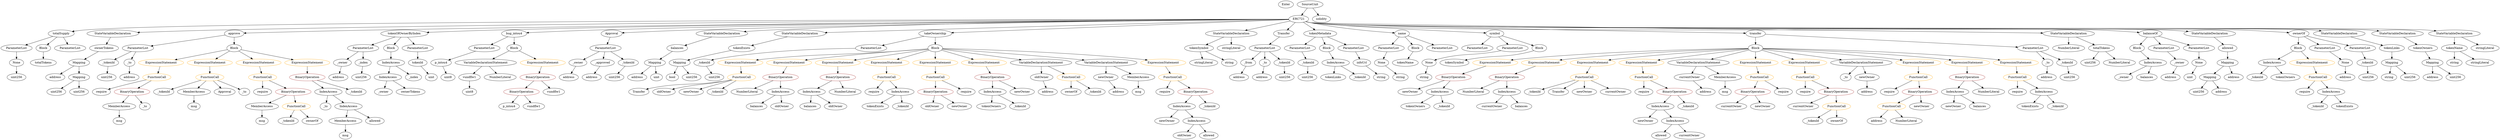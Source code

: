 strict digraph {
	graph [bb="0,0,10342,684"];
	node [label="\N"];
	Enter	[height=0.5,
		pos="5320.5,666",
		width=0.83628];
	Mapping_Unnamed_4	[color=black,
		height=0.5,
		label=Mapping,
		pos="9127.5,306",
		width=1.2105];
	ElementaryTypeName_uint256_3	[color=black,
		height=0.5,
		label=uint256,
		pos="9079.5,234",
		width=1.0442];
	Mapping_Unnamed_4 -> ElementaryTypeName_uint256_3	[pos="e,9090.8,251.47 9116.2,288.41 9110.5,280.22 9103.6,270.14 9097.3,260.95"];
	ElementaryTypeName_address_3	[color=black,
		height=0.5,
		label=address,
		pos="9174.5,234",
		width=1.0996];
	Mapping_Unnamed_4 -> ElementaryTypeName_address_3	[pos="e,9163.5,251.47 9138.7,288.41 9144.2,280.22 9150.9,270.14 9157.1,260.95"];
	VariableDeclaration__from	[color=black,
		height=0.5,
		label=_from,
		pos="5152.5,378",
		width=0.93331];
	ElementaryTypeName_address_15	[color=black,
		height=0.5,
		label=address,
		pos="5131.5,306",
		width=1.0996];
	VariableDeclaration__from -> ElementaryTypeName_address_15	[pos="e,5136.7,324.28 5147.5,360.05 5145.2,352.6 5142.5,343.64 5140,335.22"];
	VariableDeclaration_oldOwner	[color=black,
		height=0.5,
		label=oldOwner,
		pos="4333.5,306",
		width=1.3214];
	ElementaryTypeName_address_8	[color=black,
		height=0.5,
		label=address,
		pos="4371.5,234",
		width=1.0996];
	VariableDeclaration_oldOwner -> ElementaryTypeName_address_8	[pos="e,4362.4,251.79 4342.7,288.05 4347,280.14 4352.2,270.54 4357.1,261.69"];
	Identifier__tokenId_14	[color=black,
		height=0.5,
		label=_tokenId,
		pos="6334.5,234",
		width=1.2244];
	ExpressionStatement_Unnamed_2	[color=orange,
		height=0.5,
		label=ExpressionStatement,
		pos="693.54,378",
		width=2.458];
	FunctionCall_Unnamed_3	[color=orange,
		height=0.5,
		label=FunctionCall,
		pos="676.54,306",
		width=1.6125];
	ExpressionStatement_Unnamed_2 -> FunctionCall_Unnamed_3	[pos="e,680.7,324.1 689.34,359.7 687.55,352.32 685.41,343.52 683.4,335.25"];
	ElementaryTypeName_bool	[color=black,
		height=0.5,
		label=bool,
		pos="2831.5,306",
		width=0.76697];
	Parameter_None_3	[color=black,
		height=0.5,
		label=None,
		pos="9083.5,378",
		width=0.85014];
	ElementaryTypeName_uint_1	[color=black,
		height=0.5,
		label=uint,
		pos="9038.5,306",
		width=0.75];
	Parameter_None_3 -> ElementaryTypeName_uint_1	[pos="e,9048.6,322.67 9073.1,360.76 9067.6,352.25 9060.8,341.64 9054.7,332.09"];
	ParameterList_Unnamed_19	[color=black,
		height=0.5,
		label=ParameterList,
		pos="2541.5,450",
		width=1.7095];
	VariableDeclaration__owner	[color=black,
		height=0.5,
		label=_owner,
		pos="2416.5,378",
		width=1.0719];
	ParameterList_Unnamed_19 -> VariableDeclaration__owner	[pos="e,2440.4,392.37 2513.8,433.46 2495.1,422.97 2470.2,409.05 2450.3,397.91"];
	VariableDeclaration__approved	[color=black,
		height=0.5,
		label=_approved,
		pos="2524.5,378",
		width=1.4184];
	ParameterList_Unnamed_19 -> VariableDeclaration__approved	[pos="e,2528.7,396.1 2537.3,431.7 2535.5,424.32 2533.4,415.52 2531.4,407.25"];
	VariableDeclaration__tokenId_1	[color=black,
		height=0.5,
		label=_tokenId,
		pos="2637.5,378",
		width=1.2244];
	ParameterList_Unnamed_19 -> VariableDeclaration__tokenId_1	[pos="e,2616.7,394.19 2563.8,432.76 2576.9,423.22 2593.6,411.04 2607.8,400.68"];
	Identifier_tokenSymbol	[color=black,
		height=0.5,
		label=tokenSymbol,
		pos="6057.5,378",
		width=1.6679];
	Identifier_newOwner_6	[color=black,
		height=0.5,
		label=newOwner,
		pos="6774.5,90",
		width=1.4046];
	Parameter__tokenId_4	[color=black,
		height=0.5,
		label=_tokenId,
		pos="5426.5,378",
		width=1.2244];
	ElementaryTypeName_uint256_13	[color=black,
		height=0.5,
		label=uint256,
		pos="5416.5,306",
		width=1.0442];
	Parameter__tokenId_4 -> ElementaryTypeName_uint256_13	[pos="e,5419,324.1 5424.1,359.7 5423,352.32 5421.8,343.52 5420.6,335.25"];
	ElementaryTypeName_uint_2	[color=black,
		height=0.5,
		label=uint,
		pos="1811.5,306",
		width=0.75];
	Parameter__tokenId_2	[color=black,
		height=0.5,
		label=_tokenId,
		pos="2970.5,378",
		width=1.2244];
	ElementaryTypeName_uint256_10	[color=black,
		height=0.5,
		label=uint256,
		pos="3007.5,306",
		width=1.0442];
	Parameter__tokenId_2 -> ElementaryTypeName_uint256_10	[pos="e,2998.7,323.79 2979.5,360.05 2983.7,352.14 2988.8,342.54 2993.4,333.69"];
	ElementaryTypeName_uint8	[color=black,
		height=0.5,
		label=uint8,
		pos="1885.5,306",
		width=0.7947];
	NumberLiteral_Unnamed_6	[color=black,
		height=0.5,
		label=NumberLiteral,
		pos="6072.5,234",
		width=1.765];
	ExpressionStatement_Unnamed_19	[color=orange,
		height=0.5,
		label=ExpressionStatement,
		pos="6224.5,378",
		width=2.458];
	BinaryOperation_Unnamed_15	[color=brown,
		height=0.5,
		label=BinaryOperation,
		pos="6025.5,306",
		width=1.9867];
	ExpressionStatement_Unnamed_19 -> BinaryOperation_Unnamed_15	[pos="e,6066.1,321.27 6181.9,361.98 6151.1,351.16 6109.4,336.49 6076.8,325.03"];
	FunctionDefinition_totalSupply	[color=black,
		height=0.5,
		label=totalSupply,
		pos="229.54,522",
		width=1.4739];
	ParameterList_Unnamed_5	[color=black,
		height=0.5,
		label=ParameterList,
		pos="61.543,450",
		width=1.7095];
	FunctionDefinition_totalSupply -> ParameterList_Unnamed_5	[pos="e,95.857,465.3 197.15,507.5 171.36,496.76 134.98,481.6 106.39,469.69"];
	Block_Unnamed_2	[color=black,
		height=0.5,
		label=Block,
		pos="173.54,450",
		width=0.90558];
	FunctionDefinition_totalSupply -> Block_Unnamed_2	[pos="e,186.33,466.99 216.27,504.41 209.48,495.92 201.07,485.41 193.51,475.96"];
	ParameterList_Unnamed_4	[color=black,
		height=0.5,
		label=ParameterList,
		pos="285.54,450",
		width=1.7095];
	FunctionDefinition_totalSupply -> ParameterList_Unnamed_4	[pos="e,271.98,467.96 242.81,504.41 249.41,496.16 257.54,486.01 264.92,476.78"];
	Identifier_balances_1	[color=black,
		height=0.5,
		label=balances,
		pos="3138.5,162",
		width=1.1828];
	Mapping_Unnamed_2	[color=black,
		height=0.5,
		label=Mapping,
		pos="2864.5,378",
		width=1.2105];
	Mapping_Unnamed_2 -> ElementaryTypeName_bool	[pos="e,2839.2,323.31 2856.6,360.05 2852.8,352.12 2848.3,342.47 2844.1,333.59"];
	ElementaryTypeName_uint256_2	[color=black,
		height=0.5,
		label=uint256,
		pos="2914.5,306",
		width=1.0442];
	Mapping_Unnamed_2 -> ElementaryTypeName_uint256_2	[pos="e,2902.8,323.47 2876.4,360.41 2882.3,352.13 2889.6,341.92 2896.2,332.66"];
	Identifier_require_2	[color=black,
		height=0.5,
		label=require,
		pos="406.54,234",
		width=1.0026];
	Identifier_require_7	[color=black,
		height=0.5,
		label=require,
		pos="7468.5,234",
		width=1.0026];
	Identifier_require_10	[color=black,
		height=0.5,
		label=require,
		pos="6795.5,234",
		width=1.0026];
	Identifier_allowed_2	[color=black,
		height=0.5,
		label=allowed,
		pos="6842.5,18",
		width=1.0858];
	Identifier_Transfer	[color=black,
		height=0.5,
		label=Transfer,
		pos="2635.5,234",
		width=1.1689];
	Identifier_currentOwner_1	[color=black,
		height=0.5,
		label=currentOwner,
		pos="7159.5,162",
		width=1.7095];
	StateVariableDeclaration_Unnamed_7	[color=black,
		height=0.5,
		label=StateVariableDeclaration,
		pos="602.54,522",
		width=2.8184];
	VariableDeclaration_ownerTokens	[color=black,
		height=0.5,
		label=ownerTokens,
		pos="426.54,450",
		width=1.7095];
	StateVariableDeclaration_Unnamed_7 -> VariableDeclaration_ownerTokens	[pos="e,461.85,465.04 562.61,505.12 535.72,494.42 500.19,480.29 472.18,469.15"];
	Parameter_None_2	[color=black,
		height=0.5,
		label=None,
		pos="61.543,378",
		width=0.85014];
	ParameterList_Unnamed_5 -> Parameter_None_2	[pos="e,61.543,396.1 61.543,431.7 61.543,424.41 61.543,415.73 61.543,407.54"];
	FunctionCall_Unnamed_10	[color=orange,
		height=0.5,
		label=FunctionCall,
		pos="8315.5,306",
		width=1.6125];
	Identifier_require_6	[color=black,
		height=0.5,
		label=require,
		pos="8351.5,234",
		width=1.0026];
	FunctionCall_Unnamed_10 -> Identifier_require_6	[pos="e,8342.9,251.79 8324.3,288.05 8328.3,280.23 8333.2,270.75 8337.7,261.98"];
	IndexAccess_Unnamed_11	[color=black,
		height=0.5,
		label=IndexAccess,
		pos="8464.5,234",
		width=1.6402];
	FunctionCall_Unnamed_10 -> IndexAccess_Unnamed_11	[pos="e,8433.2,249.73 8346.4,290.5 8368.5,280.1 8398.6,265.98 8422.9,254.59"];
	Parameter_tokenId	[color=black,
		height=0.5,
		label=tokenId,
		pos="1763.5,378",
		width=1.0858];
	Parameter_tokenId -> ElementaryTypeName_uint_2	[pos="e,1800.9,322.51 1774.9,360.41 1780.8,351.89 1788,341.33 1794.5,331.86"];
	VariableDeclaration_tokenName	[color=black,
		height=0.5,
		label=tokenName,
		pos="10163,450",
		width=1.46];
	ElementaryTypeName_string	[color=black,
		height=0.5,
		label=string,
		pos="10163,378",
		width=0.864];
	VariableDeclaration_tokenName -> ElementaryTypeName_string	[pos="e,10163,396.1 10163,431.7 10163,424.41 10163,415.73 10163,407.54"];
	stringLiteral_Unnamed	[color=black,
		height=0.5,
		label=stringLiteral,
		pos="10266,378",
		width=1.5016];
	VariableDeclaration_tokenName -> stringLiteral_Unnamed	[pos="e,10242,394.73 10185,433.46 10199,423.93 10218,411.56 10233,401.02"];
	ElementaryTypeName_address_18	[color=black,
		height=0.5,
		label=address,
		pos="2483.5,306",
		width=1.0996];
	Identifier_tokenLinks	[color=black,
		height=0.5,
		label=tokenLinks,
		pos="5523.5,306",
		width=1.4323];
	Identifier_tokenOwners_1	[color=black,
		height=0.5,
		label=tokenOwners,
		pos="4130.5,162",
		width=1.6679];
	Identifier_newOwner_4	[color=black,
		height=0.5,
		label=newOwner,
		pos="7289.5,162",
		width=1.4046];
	Identifier_totalTokens	[color=black,
		height=0.5,
		label=totalTokens,
		pos="173.54,378",
		width=1.5155];
	FunctionCall_Unnamed_8	[color=orange,
		height=0.5,
		label=FunctionCall,
		pos="4877.5,306",
		width=1.6125];
	Identifier_require_5	[color=black,
		height=0.5,
		label=require,
		pos="4862.5,234",
		width=1.0026];
	FunctionCall_Unnamed_8 -> Identifier_require_5	[pos="e,4866.2,252.1 4873.8,287.7 4872.3,280.32 4870.4,271.52 4868.6,263.25"];
	BinaryOperation_Unnamed_6	[color=brown,
		height=0.5,
		label=BinaryOperation,
		pos="4988.5,234",
		width=1.9867];
	FunctionCall_Unnamed_8 -> BinaryOperation_Unnamed_6	[pos="e,4962.9,251.14 4902.5,289.29 4917.5,279.79 4937,267.53 4953.6,257.06"];
	FunctionDefinition_approve	[color=black,
		height=0.5,
		label=approve,
		pos="986.54,522",
		width=1.1412];
	ParameterList_Unnamed_10	[color=black,
		height=0.5,
		label=ParameterList,
		pos="567.54,450",
		width=1.7095];
	FunctionDefinition_approve -> ParameterList_Unnamed_10	[pos="e,619.94,459.75 948.62,514.66 876.64,502.64 719.51,476.39 631.15,461.63"];
	Block_Unnamed_5	[color=black,
		height=0.5,
		label=Block,
		pos="986.54,450",
		width=0.90558];
	FunctionDefinition_approve -> Block_Unnamed_5	[pos="e,986.54,468.1 986.54,503.7 986.54,496.41 986.54,487.73 986.54,479.54"];
	Identifier__tokenId_4	[color=black,
		height=0.5,
		label=_tokenId,
		pos="666.54,234",
		width=1.2244];
	Identifier_require_1	[color=black,
		height=0.5,
		label=require,
		pos="1102.5,234",
		width=1.0026];
	Identifier__owner_1	[color=black,
		height=0.5,
		label=_owner,
		pos="1611.5,234",
		width=1.0719];
	ElementaryTypeName_uint256_9	[color=black,
		height=0.5,
		label=uint256,
		pos="465.54,306",
		width=1.0442];
	Mapping_Unnamed_5	[color=black,
		height=0.5,
		label=Mapping,
		pos="314.54,378",
		width=1.2105];
	ElementaryTypeName_address_4	[color=black,
		height=0.5,
		label=address,
		pos="213.54,306",
		width=1.0996];
	Mapping_Unnamed_5 -> ElementaryTypeName_address_4	[pos="e,234.59,321.58 293.12,362.15 278.83,352.25 259.83,339.08 243.98,328.09"];
	Mapping_Unnamed_6	[color=black,
		height=0.5,
		label=Mapping,
		pos="314.54,306",
		width=1.2105];
	Mapping_Unnamed_5 -> Mapping_Unnamed_6	[pos="e,314.54,324.1 314.54,359.7 314.54,352.41 314.54,343.73 314.54,335.54"];
	Identifier__owner	[color=black,
		height=0.5,
		label=_owner,
		pos="8754.5,306",
		width=1.0719];
	Identifier_oldOwner	[color=black,
		height=0.5,
		label=oldOwner,
		pos="3877.5,162",
		width=1.3214];
	FunctionCall_Unnamed	[color=orange,
		height=0.5,
		label=FunctionCall,
		pos="9588.5,306",
		width=1.6125];
	Identifier_require	[color=black,
		height=0.5,
		label=require,
		pos="9531.5,234",
		width=1.0026];
	FunctionCall_Unnamed -> Identifier_require	[pos="e,9544.4,250.83 9574.7,288.05 9567.8,279.56 9559.3,269.11 9551.7,259.73"];
	IndexAccess_Unnamed_1	[color=black,
		height=0.5,
		label=IndexAccess,
		pos="9644.5,234",
		width=1.6402];
	FunctionCall_Unnamed -> IndexAccess_Unnamed_1	[pos="e,9631.1,251.79 9602.1,288.05 9608.7,279.8 9616.8,269.7 9624.1,260.54"];
	ElementaryTypeName_address_2	[color=black,
		height=0.5,
		label=address,
		pos="9228.5,306",
		width=1.0996];
	NumberLiteral_Unnamed_1	[color=black,
		height=0.5,
		label=NumberLiteral,
		pos="8529.5,450",
		width=1.765];
	ContractDefinition_ERC721	[color=black,
		height=0.5,
		label=ERC721,
		pos="5372.5,594",
		width=1.1828];
	ContractDefinition_ERC721 -> FunctionDefinition_totalSupply	[pos="e,280.9,527.14 5329.6,592.85 4908.6,591.37 1508.5,578.33 492.54,540 423.96,537.41 345.46,532.02 292.2,528"];
	ContractDefinition_ERC721 -> StateVariableDeclaration_Unnamed_7	[pos="e,697.16,528.8 5329.6,593.12 4993.9,593.95 2754.7,597.11 936.54,540 860.15,537.6 774.01,533.17 708.35,529.44"];
	ContractDefinition_ERC721 -> FunctionDefinition_approve	[pos="e,1027.4,524.33 5329.7,592.62 5023.4,589.86 3135.4,572.08 1599.5,540 1391.8,535.66 1144.5,528.06 1038.7,524.69"];
	FunctionDefinition_tokenOfOwnerByIndex	[color=black,
		height=0.5,
		label=tokenOfOwnerByIndex,
		pos="1705.5,522",
		width=2.7075];
	ContractDefinition_ERC721 -> FunctionDefinition_tokenOfOwnerByIndex	[pos="e,1798.3,527.75 5329.6,592.75 5046.6,590.99 3420.6,579.49 2096.5,540 1999.3,537.1 1888.5,532.12 1809.7,528.3"];
	FunctionDefinition_bug_intou4	[color=black,
		height=0.5,
		label=bug_intou4,
		pos="2158.5,522",
		width=1.46];
	ContractDefinition_ERC721 -> FunctionDefinition_bug_intou4	[pos="e,2210.4,525.9 5329.8,592.66 5069.1,590.5 3665.1,577.5 2520.5,540 2415.6,536.56 2293.7,530.39 2221.5,526.5"];
	EventDefinition_Approval	[color=black,
		height=0.5,
		label=Approval,
		pos="2575.5,522",
		width=1.266];
	ContractDefinition_ERC721 -> EventDefinition_Approval	[pos="e,2620.7,525.59 5329.8,592.51 5091.2,589.66 3898.5,574.26 2924.5,540 2821.4,536.37 2701.2,530.06 2632.2,526.23"];
	StateVariableDeclaration_Unnamed_3	[color=black,
		height=0.5,
		label=StateVariableDeclaration,
		pos="3034.5,522",
		width=2.8184];
	ContractDefinition_ERC721 -> StateVariableDeclaration_Unnamed_3	[pos="e,3133.2,526.7 5330,591.9 5127.4,586.62 4240.4,563.26 3513.5,540 3386.9,535.95 3241.5,530.7 3144.5,527.12"];
	StateVariableDeclaration_Unnamed_5	[color=black,
		height=0.5,
		label=StateVariableDeclaration,
		pos="3623.5,522",
		width=2.8184];
	ContractDefinition_ERC721 -> StateVariableDeclaration_Unnamed_5	[pos="e,3711.4,531.31 5329.8,592.31 5148.1,589.2 4422,575.12 3826.5,540 3792.6,538 3755.5,535.1 3722.5,532.27"];
	FunctionDefinition_takeOwnership	[color=black,
		height=0.5,
		label=takeOwnership,
		pos="3901.5,522",
		width=1.8343];
	ContractDefinition_ERC721 -> FunctionDefinition_takeOwnership	[pos="e,3966.1,526.07 5330.1,590.98 5125.9,581.26 4243.2,539.26 3977.5,526.61"];
	StateVariableDeclaration_Unnamed_1	[color=black,
		height=0.5,
		label=StateVariableDeclaration,
		pos="5098.5,522",
		width=2.8184];
	ContractDefinition_ERC721 -> StateVariableDeclaration_Unnamed_1	[pos="e,5154.8,537.38 5336.7,583.85 5293.4,572.79 5219.7,553.95 5165.7,540.16"];
	EventDefinition_Transfer	[color=black,
		height=0.5,
		label=Transfer,
		pos="5310.5,522",
		width=1.1689];
	ContractDefinition_ERC721 -> EventDefinition_Transfer	[pos="e,5324.8,539.15 5358.2,576.76 5350.5,568.11 5340.9,557.27 5332.3,547.6"];
	FunctionDefinition_tokenMetadata	[color=black,
		height=0.5,
		label=tokenMetadata,
		pos="5460.5,522",
		width=1.8065];
	ContractDefinition_ERC721 -> FunctionDefinition_tokenMetadata	[pos="e,5440,539.38 5391.6,577.81 5403.2,568.6 5418.2,556.65 5431.3,546.27"];
	FunctionDefinition_name	[color=black,
		height=0.5,
		label=name,
		pos="5794.5,522",
		width=0.83628];
	ContractDefinition_ERC721 -> FunctionDefinition_name	[pos="e,5764.9,525.41 5404.1,581.5 5410.5,579.45 5417.2,577.5 5423.5,576 5541.8,548.09 5684.9,532.7 5753.7,526.41"];
	FunctionDefinition_symbol	[color=black,
		height=0.5,
		label=symbol,
		pos="6173.5,522",
		width=1.0581];
	ContractDefinition_ERC721 -> FunctionDefinition_symbol	[pos="e,6136,525.1 5403.5,581.31 5410,579.23 5417,577.31 5423.5,576 5492,562.4 5969.7,534.52 6124.9,525.73"];
	FunctionDefinition_transfer	[color=black,
		height=0.5,
		label=transfer,
		pos="7261.5,522",
		width=1.0719];
	ContractDefinition_ERC721 -> FunctionDefinition_transfer	[pos="e,7222.9,523.44 5403.2,581.18 5409.8,579.08 5416.8,577.19 5423.5,576 5603.8,544.08 6936.1,526.82 7211.7,523.57"];
	StateVariableDeclaration_Unnamed_2	[color=black,
		height=0.5,
		label=StateVariableDeclaration,
		pos="8529.5,522",
		width=2.8184];
	ContractDefinition_ERC721 -> StateVariableDeclaration_Unnamed_2	[pos="e,8428.9,524.51 5403.2,581.12 5409.8,579.02 5416.8,577.15 5423.5,576 5461.2,569.56 7866.3,532.99 8417.7,524.68"];
	FunctionDefinition_balanceOf	[color=black,
		height=0.5,
		label=balanceOf,
		pos="8886.5,522",
		width=1.3491];
	ContractDefinition_ERC721 -> FunctionDefinition_balanceOf	[pos="e,8839.7,527.03 5403.2,581.09 5409.8,579 5416.8,577.13 5423.5,576 5776,516.78 8282.5,554.27 8639.5,540 8704.3,537.41 8778.4,531.98 \
8828.5,527.94"];
	StateVariableDeclaration_Unnamed_6	[color=black,
		height=0.5,
		label=StateVariableDeclaration,
		pos="9128.5,522",
		width=2.8184];
	ContractDefinition_ERC721 -> StateVariableDeclaration_Unnamed_6	[pos="e,9043.9,532.28 5403.2,581.08 5409.8,578.99 5416.8,577.13 5423.5,576 5809.4,511.36 8553.8,560.01 8944.5,540 8973.3,538.53 9004.4,\
536.01 9032.8,533.35"];
	FunctionDefinition_ownerOf	[color=black,
		height=0.5,
		label=ownerOf,
		pos="9522.5,522",
		width=1.2105];
	ContractDefinition_ERC721 -> FunctionDefinition_ownerOf	[pos="e,9479.8,526.23 5403.2,581.08 5409.8,578.99 5416.8,577.12 5423.5,576 5632.6,541.06 9026.7,547.33 9238.5,540 9318.7,537.23 9411.4,\
531.14 9468.5,527.05"];
	StateVariableDeclaration_Unnamed_8	[color=black,
		height=0.5,
		label=StateVariableDeclaration,
		pos="9705.5,522",
		width=2.8184];
	ContractDefinition_ERC721 -> StateVariableDeclaration_Unnamed_8	[pos="e,9630.4,534.4 5403.2,581.08 5409.8,578.98 5416.8,577.12 5423.5,576 5651.1,538.06 9345.4,555.98 9575.5,540 9589.7,539.01 9604.8,\
537.49 9619.4,535.76"];
	StateVariableDeclaration_Unnamed_4	[color=black,
		height=0.5,
		label=StateVariableDeclaration,
		pos="9936.5,522",
		width=2.8184];
	ContractDefinition_ERC721 -> StateVariableDeclaration_Unnamed_4	[pos="e,9863.4,534.85 5403.2,581.07 5409.8,578.98 5416.8,577.12 5423.5,576 5664.2,535.93 9572.2,558.01 9815.5,540 9827.4,539.12 9840,537.8 \
9852.3,536.29"];
	StateVariableDeclaration_Unnamed	[color=black,
		height=0.5,
		label=StateVariableDeclaration,
		pos="10163,522",
		width=2.8184];
	ContractDefinition_ERC721 -> StateVariableDeclaration_Unnamed	[pos="e,10091,535.11 5403.2,581.07 5409.8,578.98 5416.8,577.12 5423.5,576 5676.9,533.87 9790.5,559.67 10047,540 10057,539.18 10068,537.99 \
10079,536.61"];
	IndexAccess_Unnamed_12	[color=black,
		height=0.5,
		label=IndexAccess,
		pos="6838.5,162",
		width=1.6402];
	IndexAccess_Unnamed_12 -> Identifier_newOwner_6	[pos="e,6789.6,107.47 6823.4,144.41 6815.6,135.87 6805.9,125.28 6797.2,115.79"];
	IndexAccess_Unnamed_13	[color=black,
		height=0.5,
		label=IndexAccess,
		pos="6902.5,90",
		width=1.6402];
	IndexAccess_Unnamed_12 -> IndexAccess_Unnamed_13	[pos="e,6887.5,107.47 6853.7,144.41 6861.5,135.87 6871.2,125.28 6879.9,115.79"];
	BinaryOperation_Unnamed_14	[color=brown,
		height=0.5,
		label=BinaryOperation,
		pos="6213.5,306",
		width=1.9867];
	BinaryOperation_Unnamed_14 -> NumberLiteral_Unnamed_6	[pos="e,6102.8,250.01 6182.3,289.46 6161.8,279.31 6134.9,265.95 6112.8,255.01"];
	IndexAccess_Unnamed_14	[color=black,
		height=0.5,
		label=IndexAccess,
		pos="6213.5,234",
		width=1.6402];
	BinaryOperation_Unnamed_14 -> IndexAccess_Unnamed_14	[pos="e,6213.5,252.1 6213.5,287.7 6213.5,280.41 6213.5,271.73 6213.5,263.54"];
	VariableDeclaration_vundflw1	[color=black,
		height=0.5,
		label=vundflw1,
		pos="1977.5,306",
		width=1.2521];
	ElementaryTypeName_uint8_1	[color=black,
		height=0.5,
		label=uint8,
		pos="1977.5,234",
		width=0.7947];
	VariableDeclaration_vundflw1 -> ElementaryTypeName_uint8_1	[pos="e,1977.5,252.1 1977.5,287.7 1977.5,280.41 1977.5,271.73 1977.5,263.54"];
	ElementaryTypeName_uint256_7	[color=black,
		height=0.5,
		label=uint256,
		pos="61.543,306",
		width=1.0442];
	Identifier_currentOwner_2	[color=black,
		height=0.5,
		label=currentOwner,
		pos="6961.5,18",
		width=1.7095];
	Identifier__to_3	[color=black,
		height=0.5,
		label=_to,
		pos="7627.5,306",
		width=0.75];
	Identifier_currentOwner	[color=black,
		height=0.5,
		label=currentOwner,
		pos="7507.5,162",
		width=1.7095];
	stringLiteral_Unnamed_2	[color=black,
		height=0.5,
		label=stringLiteral,
		pos="4966.5,378",
		width=1.5016];
	ExpressionStatement_Unnamed_18	[color=orange,
		height=0.5,
		label=ExpressionStatement,
		pos="6419.5,378",
		width=2.458];
	ExpressionStatement_Unnamed_18 -> BinaryOperation_Unnamed_14	[pos="e,6254.9,321.04 6375.4,361.98 6343.1,351.04 6299.4,336.17 6265.5,324.65"];
	Parameter__to_1	[color=black,
		height=0.5,
		label=_to,
		pos="8431.5,378",
		width=0.75];
	ElementaryTypeName_address_10	[color=black,
		height=0.5,
		label=address,
		pos="8431.5,306",
		width=1.0996];
	Parameter__to_1 -> ElementaryTypeName_address_10	[pos="e,8431.5,324.1 8431.5,359.7 8431.5,352.41 8431.5,343.73 8431.5,335.54"];
	Parameter__owner_1	[color=black,
		height=0.5,
		label=_owner,
		pos="1423.5,378",
		width=1.0719];
	ElementaryTypeName_address_14	[color=black,
		height=0.5,
		label=address,
		pos="1407.5,306",
		width=1.0996];
	Parameter__owner_1 -> ElementaryTypeName_address_14	[pos="e,1411.5,324.1 1419.6,359.7 1417.9,352.32 1415.9,343.52 1414,335.25"];
	NumberLiteral_Unnamed_2	[color=black,
		height=0.5,
		label=NumberLiteral,
		pos="2104.5,306",
		width=1.765];
	ExpressionStatement_Unnamed_12	[color=orange,
		height=0.5,
		label=ExpressionStatement,
		pos="3121.5,378",
		width=2.458];
	FunctionCall_Unnamed_9	[color=orange,
		height=0.5,
		label=FunctionCall,
		pos="3121.5,306",
		width=1.6125];
	ExpressionStatement_Unnamed_12 -> FunctionCall_Unnamed_9	[pos="e,3121.5,324.1 3121.5,359.7 3121.5,352.41 3121.5,343.73 3121.5,335.54"];
	IndexAccess_Unnamed_13 -> Identifier_allowed_2	[pos="e,6856.2,34.988 6888.3,72.411 6881,63.832 6871.8,53.191 6863.7,43.67"];
	IndexAccess_Unnamed_13 -> Identifier_currentOwner_2	[pos="e,6947.4,35.789 6916.8,72.055 6923.8,63.801 6932.3,53.701 6940,44.538"];
	ElementaryTypeName_address_12	[color=black,
		height=0.5,
		label=address,
		pos="7723.5,234",
		width=1.0996];
	ExpressionStatement_Unnamed_4	[color=orange,
		height=0.5,
		label=ExpressionStatement,
		pos="888.54,378",
		width=2.458];
	FunctionCall_Unnamed_4	[color=orange,
		height=0.5,
		label=FunctionCall,
		pos="888.54,306",
		width=1.6125];
	ExpressionStatement_Unnamed_4 -> FunctionCall_Unnamed_4	[pos="e,888.54,324.1 888.54,359.7 888.54,352.41 888.54,343.73 888.54,335.54"];
	VariableDeclaration__to	[color=black,
		height=0.5,
		label=_to,
		pos="5231.5,378",
		width=0.75];
	ElementaryTypeName_address_16	[color=black,
		height=0.5,
		label=address,
		pos="5228.5,306",
		width=1.0996];
	VariableDeclaration__to -> ElementaryTypeName_address_16	[pos="e,5229.3,324.1 5230.8,359.7 5230.5,352.41 5230.1,343.73 5229.8,335.54"];
	BinaryOperation_Unnamed_3	[color=brown,
		height=0.5,
		label=BinaryOperation,
		pos="2257.5,306",
		width=1.9867];
	BinaryOperation_Unnamed_4	[color=brown,
		height=0.5,
		label=BinaryOperation,
		pos="2189.5,234",
		width=1.9867];
	BinaryOperation_Unnamed_3 -> BinaryOperation_Unnamed_4	[pos="e,2205.9,251.79 2241.1,288.05 2232.9,279.63 2222.8,269.28 2213.8,259.97"];
	Identifier_vundflw1	[color=black,
		height=0.5,
		label=vundflw1,
		pos="2324.5,234",
		width=1.2521];
	BinaryOperation_Unnamed_3 -> Identifier_vundflw1	[pos="e,2308.9,251.31 2273.8,288.05 2281.9,279.5 2292,268.97 2301,259.56"];
	ExpressionStatement_Unnamed_21	[color=orange,
		height=0.5,
		label=ExpressionStatement,
		pos="6614.5,378",
		width=2.458];
	FunctionCall_Unnamed_17	[color=orange,
		height=0.5,
		label=FunctionCall,
		pos="6549.5,306",
		width=1.6125];
	ExpressionStatement_Unnamed_21 -> FunctionCall_Unnamed_17	[pos="e,6565.1,323.79 6598.8,360.05 6591,351.63 6581.4,341.28 6572.7,331.97"];
	ElementaryTypeName_address_7	[color=black,
		height=0.5,
		label=address,
		pos="560.54,306",
		width=1.0996];
	Parameter_infoUrl	[color=black,
		height=0.5,
		label=infoUrl,
		pos="5661.5,378",
		width=1.0165];
	ElementaryTypeName_string_5	[color=black,
		height=0.5,
		label=string,
		pos="5730.5,306",
		width=0.864];
	Parameter_infoUrl -> ElementaryTypeName_string_5	[pos="e,5715.7,322.01 5676.9,361.46 5685.9,352.28 5697.6,340.46 5707.7,330.19"];
	ElementaryTypeName_address_13	[color=black,
		height=0.5,
		label=address,
		pos="7746.5,90",
		width=1.0996];
	ParameterList_Unnamed_14	[color=black,
		height=0.5,
		label=ParameterList,
		pos="1515.5,450",
		width=1.7095];
	FunctionDefinition_tokenOfOwnerByIndex -> ParameterList_Unnamed_14	[pos="e,1552.8,464.72 1663.4,505.46 1633.7,494.55 1594.1,479.93 1563.3,468.58"];
	Block_Unnamed_9	[color=black,
		height=0.5,
		label=Block,
		pos="1648.5,450",
		width=0.90558];
	FunctionDefinition_tokenOfOwnerByIndex -> Block_Unnamed_9	[pos="e,1661.3,466.67 1691.5,503.7 1684.5,495.19 1676.1,484.8 1668.5,475.5"];
	ParameterList_Unnamed_15	[color=black,
		height=0.5,
		label=ParameterList,
		pos="1762.5,450",
		width=1.7095];
	FunctionDefinition_tokenOfOwnerByIndex -> ParameterList_Unnamed_15	[pos="e,1749,467.62 1719.6,503.7 1726.4,495.44 1734.5,485.39 1741.9,476.3"];
	Identifier__to_1	[color=black,
		height=0.5,
		label=_to,
		pos="1366.5,162",
		width=0.75];
	Block_Unnamed_2 -> Identifier_totalTokens	[pos="e,173.54,396.1 173.54,431.7 173.54,424.41 173.54,415.73 173.54,407.54"];
	ParameterList_Unnamed_1	[color=black,
		height=0.5,
		label=ParameterList,
		pos="5738.5,450",
		width=1.7095];
	Parameter_None	[color=black,
		height=0.5,
		label=None,
		pos="5746.5,378",
		width=0.85014];
	ParameterList_Unnamed_1 -> Parameter_None	[pos="e,5744.6,396.1 5740.5,431.7 5741.4,424.41 5742.3,415.73 5743.3,407.54"];
	VariableDeclaration_tokenExists	[color=black,
		height=0.5,
		label=tokenExists,
		pos="3017.5,450",
		width=1.4877];
	VariableDeclaration_tokenExists -> Mapping_Unnamed_2	[pos="e,2893,392.03 2986.9,435 2962.9,423.99 2929.2,408.58 2903.3,396.71"];
	NumberLiteral_Unnamed_3	[color=black,
		height=0.5,
		label=NumberLiteral,
		pos="3098.5,234",
		width=1.765];
	ExpressionStatement_Unnamed_17	[color=orange,
		height=0.5,
		label=ExpressionStatement,
		pos="6809.5,378",
		width=2.458];
	FunctionCall_Unnamed_16	[color=orange,
		height=0.5,
		label=FunctionCall,
		pos="6809.5,306",
		width=1.6125];
	ExpressionStatement_Unnamed_17 -> FunctionCall_Unnamed_16	[pos="e,6809.5,324.1 6809.5,359.7 6809.5,352.41 6809.5,343.73 6809.5,335.54"];
	VariableDeclaration_allowed	[color=black,
		height=0.5,
		label=allowed,
		pos="9202.5,450",
		width=1.0858];
	Mapping_Unnamed_3	[color=black,
		height=0.5,
		label=Mapping,
		pos="9202.5,378",
		width=1.2105];
	VariableDeclaration_allowed -> Mapping_Unnamed_3	[pos="e,9202.5,396.1 9202.5,431.7 9202.5,424.41 9202.5,415.73 9202.5,407.54"];
	ParameterList_Unnamed_11	[color=black,
		height=0.5,
		label=ParameterList,
		pos="1918.5,450",
		width=1.7095];
	FunctionDefinition_bug_intou4 -> ParameterList_Unnamed_11	[pos="e,1960.9,463.34 2119.4,509.6 2079.3,497.88 2016.5,479.57 1971.8,466.53"];
	Block_Unnamed_6	[color=black,
		height=0.5,
		label=Block,
		pos="2158.5,450",
		width=0.90558];
	FunctionDefinition_bug_intou4 -> Block_Unnamed_6	[pos="e,2158.5,468.1 2158.5,503.7 2158.5,496.41 2158.5,487.73 2158.5,479.54"];
	Parameter__tokenId_3	[color=black,
		height=0.5,
		label=_tokenId,
		pos="8520.5,378",
		width=1.2244];
	ElementaryTypeName_uint256_11	[color=black,
		height=0.5,
		label=uint256,
		pos="8526.5,306",
		width=1.0442];
	Parameter__tokenId_3 -> ElementaryTypeName_uint256_11	[pos="e,8525.1,324.1 8522,359.7 8522.7,352.41 8523.4,343.73 8524.1,335.54"];
	Identifier_oldOwner_2	[color=black,
		height=0.5,
		label=oldOwner,
		pos="3246.5,162",
		width=1.3214];
	ElementaryTypeName_uint256_12	[color=black,
		height=0.5,
		label=uint256,
		pos="1502.5,306",
		width=1.0442];
	ElementaryTypeName_uint256_15	[color=black,
		height=0.5,
		label=uint256,
		pos="2578.5,306",
		width=1.0442];
	Identifier_oldOwner_4	[color=black,
		height=0.5,
		label=oldOwner,
		pos="2743.5,234",
		width=1.3214];
	Identifier_msg_1	[color=black,
		height=0.5,
		label=msg,
		pos="475.54,90",
		width=0.75];
	ElementaryTypeName_address_17	[color=black,
		height=0.5,
		label=address,
		pos="2386.5,306",
		width=1.0996];
	VariableDeclaration__owner -> ElementaryTypeName_address_17	[pos="e,2393.7,323.79 2409.3,360.05 2406,352.32 2402,342.96 2398.2,334.27"];
	Mapping_Unnamed	[color=black,
		height=0.5,
		label=Mapping,
		pos="2758.5,378",
		width=1.2105];
	ElementaryTypeName_address	[color=black,
		height=0.5,
		label=address,
		pos="2673.5,306",
		width=1.0996];
	Mapping_Unnamed -> ElementaryTypeName_address	[pos="e,2692.1,322.25 2739.7,361.46 2728.3,352.07 2713.5,339.92 2700.8,329.48"];
	ElementaryTypeName_uint	[color=black,
		height=0.5,
		label=uint,
		pos="2758.5,306",
		width=0.75];
	Mapping_Unnamed -> ElementaryTypeName_uint	[pos="e,2758.5,324.1 2758.5,359.7 2758.5,352.41 2758.5,343.73 2758.5,335.54"];
	VariableDeclaration_tokenLinks	[color=black,
		height=0.5,
		label=tokenLinks,
		pos="9901.5,450",
		width=1.4323];
	Mapping_Unnamed_7	[color=black,
		height=0.5,
		label=Mapping,
		pos="9902.5,378",
		width=1.2105];
	VariableDeclaration_tokenLinks -> Mapping_Unnamed_7	[pos="e,9902.3,396.1 9901.8,431.7 9901.9,424.41 9902,415.73 9902.1,407.54"];
	FunctionCall_Unnamed_7	[color=orange,
		height=0.5,
		label=FunctionCall,
		pos="3901.5,306",
		width=1.6125];
	BinaryOperation_Unnamed_5	[color=brown,
		height=0.5,
		label=BinaryOperation,
		pos="3896.5,234",
		width=1.9867];
	FunctionCall_Unnamed_7 -> BinaryOperation_Unnamed_5	[pos="e,3897.8,252.1 3900.3,287.7 3899.8,280.41 3899.2,271.73 3898.6,263.54"];
	Identifier_require_4	[color=black,
		height=0.5,
		label=require,
		pos="4022.5,234",
		width=1.0026];
	FunctionCall_Unnamed_7 -> Identifier_require_4	[pos="e,3999.7,248.21 3928.1,289.64 3946.3,279.13 3970.5,265.13 3989.8,253.94"];
	ExpressionStatement_Unnamed_9	[color=orange,
		height=0.5,
		label=ExpressionStatement,
		pos="3316.5,378",
		width=2.458];
	BinaryOperation_Unnamed_7	[color=brown,
		height=0.5,
		label=BinaryOperation,
		pos="3269.5,306",
		width=1.9867];
	ExpressionStatement_Unnamed_9 -> BinaryOperation_Unnamed_7	[pos="e,3281,324.1 3304.9,359.7 3299.6,351.81 3293.2,342.3 3287.4,333.55"];
	NumberLiteral_Unnamed_5	[color=black,
		height=0.5,
		label=NumberLiteral,
		pos="7867.5,90",
		width=1.765];
	BinaryOperation_Unnamed_13	[color=brown,
		height=0.5,
		label=BinaryOperation,
		pos="6921.5,234",
		width=1.9867];
	BinaryOperation_Unnamed_13 -> IndexAccess_Unnamed_12	[pos="e,6858.1,179.47 6901.9,216.41 6891.3,207.52 6878.2,196.41 6866.6,186.63"];
	Identifier__tokenId_12	[color=black,
		height=0.5,
		label=_tokenId,
		pos="6959.5,162",
		width=1.2244];
	BinaryOperation_Unnamed_13 -> Identifier__tokenId_12	[pos="e,6950.5,179.62 6930.9,215.7 6935.2,207.87 6940.3,198.44 6945,189.73"];
	Parameter__tokenId_1	[color=black,
		height=0.5,
		label=_tokenId,
		pos="468.54,378",
		width=1.2244];
	ParameterList_Unnamed_10 -> Parameter__tokenId_1	[pos="e,489.9,394.1 545.08,433.12 531.51,423.52 514.02,411.16 499.19,400.67"];
	Parameter__to	[color=black,
		height=0.5,
		label=_to,
		pos="560.54,378",
		width=0.75];
	ParameterList_Unnamed_10 -> Parameter__to	[pos="e,562.25,396.1 565.81,431.7 565.08,424.41 564.22,415.73 563.4,407.54"];
	ParameterList_Unnamed_18	[color=black,
		height=0.5,
		label=ParameterList,
		pos="5232.5,450",
		width=1.7095];
	ParameterList_Unnamed_18 -> VariableDeclaration__from	[pos="e,5169.5,393.8 5213.6,432.41 5202.9,423.07 5189.4,411.28 5177.9,401.15"];
	ParameterList_Unnamed_18 -> VariableDeclaration__to	[pos="e,5231.8,396.1 5232.3,431.7 5232.2,424.41 5232.1,415.73 5232,407.54"];
	VariableDeclaration__tokenId	[color=black,
		height=0.5,
		label=_tokenId,
		pos="5320.5,378",
		width=1.2244];
	ParameterList_Unnamed_18 -> VariableDeclaration__tokenId	[pos="e,5301.1,394.43 5253,432.76 5264.6,423.47 5279.5,411.67 5292.3,401.49"];
	Identifier_newOwner_1	[color=black,
		height=0.5,
		label=newOwner,
		pos="4863.5,90",
		width=1.4046];
	EventDefinition_Approval -> ParameterList_Unnamed_19	[pos="e,2549.9,468.28 2567.3,504.05 2563.6,496.35 2559,487.03 2554.8,478.36"];
	Identifier__tokenId_2	[color=black,
		height=0.5,
		label=_tokenId,
		pos="1222.5,90",
		width=1.2244];
	IndexAccess_Unnamed_8	[color=black,
		height=0.5,
		label=IndexAccess,
		pos="3239.5,234",
		width=1.6402];
	IndexAccess_Unnamed_8 -> Identifier_balances_1	[pos="e,3160,177.86 3216.6,217.12 3202.6,207.36 3184.4,194.75 3169.1,184.16"];
	IndexAccess_Unnamed_8 -> Identifier_oldOwner_2	[pos="e,3244.8,180.1 3241.3,215.7 3242,208.41 3242.9,199.73 3243.7,191.54"];
	Identifier__tokenId_1	[color=black,
		height=0.5,
		label=_tokenId,
		pos="9330.5,306",
		width=1.2244];
	ElementaryTypeName_string_2	[color=black,
		height=0.5,
		label=string,
		pos="9886.5,306",
		width=0.864];
	Parameter__tokenId_1 -> ElementaryTypeName_uint256_9	[pos="e,466.28,324.1 467.8,359.7 467.49,352.41 467.12,343.73 466.77,335.54"];
	ParameterList_Unnamed_16	[color=black,
		height=0.5,
		label=ParameterList,
		pos="5373.5,450",
		width=1.7095];
	ParameterList_Unnamed_16 -> Parameter__tokenId_4	[pos="e,5414.2,395.31 5386.4,432.05 5392.6,423.77 5400.3,413.62 5407.3,404.42"];
	Block_Unnamed_3	[color=black,
		height=0.5,
		label=Block,
		pos="8830.5,450",
		width=0.90558];
	IndexAccess_Unnamed	[color=black,
		height=0.5,
		label=IndexAccess,
		pos="8880.5,378",
		width=1.6402];
	Block_Unnamed_3 -> IndexAccess_Unnamed	[pos="e,8868.7,395.63 8842.1,432.76 8848,424.49 8855.4,414.23 8862,404.9"];
	Identifier_newOwner_3	[color=black,
		height=0.5,
		label=newOwner,
		pos="2859.5,234",
		width=1.4046];
	VariableDeclaration_totalTokens	[color=black,
		height=0.5,
		label=totalTokens,
		pos="8665.5,450",
		width=1.5155];
	ElementaryTypeName_uint256	[color=black,
		height=0.5,
		label=uint256,
		pos="8620.5,378",
		width=1.0442];
	VariableDeclaration_totalTokens -> ElementaryTypeName_uint256	[pos="e,8631,395.31 8654.6,432.05 8649.4,423.85 8642.9,413.83 8637.1,404.71"];
	NumberLiteral_Unnamed	[color=black,
		height=0.5,
		label=NumberLiteral,
		pos="8739.5,378",
		width=1.765];
	VariableDeclaration_totalTokens -> NumberLiteral_Unnamed	[pos="e,8722,395.63 8682.7,432.76 8691.9,424.06 8703.4,413.15 8713.7,403.43"];
	Block_Unnamed_10	[color=black,
		height=0.5,
		label=Block,
		pos="5485.5,450",
		width=0.90558];
	IndexAccess_Unnamed_19	[color=black,
		height=0.5,
		label=IndexAccess,
		pos="5547.5,378",
		width=1.6402];
	Block_Unnamed_10 -> IndexAccess_Unnamed_19	[pos="e,5533,395.47 5499.3,433.46 5507,424.83 5516.7,413.88 5525.3,404.06"];
	MemberAccess_Unnamed_1	[color=black,
		height=0.5,
		label=MemberAccess,
		pos="475.54,162",
		width=1.9174];
	MemberAccess_Unnamed_1 -> Identifier_msg_1	[pos="e,475.54,108.1 475.54,143.7 475.54,136.41 475.54,127.73 475.54,119.54"];
	Identifier__tokenId_11	[color=black,
		height=0.5,
		label=_tokenId,
		pos="7539.5,90",
		width=1.2244];
	Identifier_tokenOwners_2	[color=black,
		height=0.5,
		label=tokenOwners,
		pos="5879.5,162",
		width=1.6679];
	Identifier_require_3	[color=black,
		height=0.5,
		label=require,
		pos="3634.5,234",
		width=1.0026];
	Block_Unnamed	[color=black,
		height=0.5,
		label=Block,
		pos="5850.5,450",
		width=0.90558];
	Identifier_tokenName	[color=black,
		height=0.5,
		label=tokenName,
		pos="5847.5,378",
		width=1.46];
	Block_Unnamed -> Identifier_tokenName	[pos="e,5848.3,396.1 5849.8,431.7 5849.5,424.41 5849.1,415.73 5848.8,407.54"];
	Identifier__tokenId	[color=black,
		height=0.5,
		label=_tokenId,
		pos="9586.5,162",
		width=1.2244];
	FunctionCall_Unnamed_15	[color=orange,
		height=0.5,
		label=FunctionCall,
		pos="7823.5,162",
		width=1.6125];
	FunctionCall_Unnamed_15 -> ElementaryTypeName_address_13	[pos="e,7763.8,106.67 7805.7,144.76 7795.7,135.71 7783.2,124.29 7772.2,114.3"];
	FunctionCall_Unnamed_15 -> NumberLiteral_Unnamed_5	[pos="e,7857,107.79 7834.2,144.05 7839.2,136.06 7845.3,126.33 7850.9,117.4"];
	Parameter_None_1	[color=black,
		height=0.5,
		label=None,
		pos="5948.5,378",
		width=0.85014];
	ElementaryTypeName_string_4	[color=black,
		height=0.5,
		label=string,
		pos="5904.5,306",
		width=0.864];
	Parameter_None_1 -> ElementaryTypeName_string_4	[pos="e,5914.7,323.15 5938.3,360.76 5933.1,352.46 5926.6,342.15 5920.8,332.79"];
	IndexAccess_Unnamed_18	[color=black,
		height=0.5,
		label=IndexAccess,
		pos="1617.5,306",
		width=1.6402];
	IndexAccess_Unnamed_18 -> Identifier__owner_1	[pos="e,1613,252.1 1616.1,287.7 1615.4,280.41 1614.7,271.73 1614,263.54"];
	Identifier_ownerTokens	[color=black,
		height=0.5,
		label=ownerTokens,
		pos="1729.5,234",
		width=1.7095];
	IndexAccess_Unnamed_18 -> Identifier_ownerTokens	[pos="e,1704.5,250.66 1642.7,289.29 1658.1,279.65 1678.1,267.18 1695,256.62"];
	IndexAccess_Unnamed_19 -> Identifier_tokenLinks	[pos="e,5529.4,324.1 5541.6,359.7 5539.1,352.24 5536,343.32 5533.1,334.97"];
	Identifier__tokenId_15	[color=black,
		height=0.5,
		label=_tokenId,
		pos="5637.5,306",
		width=1.2244];
	IndexAccess_Unnamed_19 -> Identifier__tokenId_15	[pos="e,5617.7,322.43 5568.4,360.76 5580.4,351.47 5595.5,339.67 5608.6,329.49"];
	ElementaryTypeName_uint256_14	[color=black,
		height=0.5,
		label=uint256,
		pos="5323.5,306",
		width=1.0442];
	VariableDeclaration__tokenId -> ElementaryTypeName_uint256_14	[pos="e,5322.8,324.1 5321.3,359.7 5321.6,352.41 5322,343.73 5322.3,335.54"];
	IndexAccess_Unnamed_5	[color=black,
		height=0.5,
		label=IndexAccess,
		pos="3747.5,234",
		width=1.6402];
	Identifier_tokenExists_1	[color=black,
		height=0.5,
		label=tokenExists,
		pos="3635.5,162",
		width=1.4877];
	IndexAccess_Unnamed_5 -> Identifier_tokenExists_1	[pos="e,3660.2,178.42 3722.4,217.29 3706.9,207.59 3686.7,195 3669.8,184.4"];
	Identifier__tokenId_5	[color=black,
		height=0.5,
		label=_tokenId,
		pos="3751.5,162",
		width=1.2244];
	IndexAccess_Unnamed_5 -> Identifier__tokenId_5	[pos="e,3750.6,180.1 3748.5,215.7 3748.9,208.41 3749.4,199.73 3749.9,191.54"];
	IndexAccess_Unnamed_6	[color=black,
		height=0.5,
		label=IndexAccess,
		pos="4927.5,162",
		width=1.6402];
	IndexAccess_Unnamed_6 -> Identifier_newOwner_1	[pos="e,4878.6,107.47 4912.4,144.41 4904.6,135.87 4894.9,125.28 4886.2,115.79"];
	IndexAccess_Unnamed_7	[color=black,
		height=0.5,
		label=IndexAccess,
		pos="4991.5,90",
		width=1.6402];
	IndexAccess_Unnamed_6 -> IndexAccess_Unnamed_7	[pos="e,4976.5,107.47 4942.7,144.41 4950.5,135.87 4960.2,125.28 4968.9,115.79"];
	ParameterList_Unnamed_14 -> Parameter__owner_1	[pos="e,1443.2,393.95 1494.2,432.76 1481.7,423.25 1465.7,411.1 1452.1,400.77"];
	Parameter__index	[color=black,
		height=0.5,
		label=_index,
		pos="1515.5,378",
		width=0.98875];
	ParameterList_Unnamed_14 -> Parameter__index	[pos="e,1515.5,396.1 1515.5,431.7 1515.5,424.41 1515.5,415.73 1515.5,407.54"];
	FunctionCall_Unnamed_5	[color=orange,
		height=0.5,
		label=FunctionCall,
		pos="3706.5,306",
		width=1.6125];
	FunctionCall_Unnamed_5 -> Identifier_require_3	[pos="e,3650.5,250.51 3689.5,288.41 3680.3,279.44 3668.7,268.21 3658.6,258.37"];
	FunctionCall_Unnamed_5 -> IndexAccess_Unnamed_5	[pos="e,3737.7,251.79 3716.5,288.05 3721.1,280.14 3726.7,270.54 3731.9,261.69"];
	Identifier_Transfer_1	[color=black,
		height=0.5,
		label=Transfer,
		pos="6438.5,234",
		width=1.1689];
	Identifier_newOwner_7	[color=black,
		height=0.5,
		label=newOwner,
		pos="5803.5,234",
		width=1.4046];
	Identifier_ownerOf_1	[color=black,
		height=0.5,
		label=ownerOf,
		pos="4472.5,234",
		width=1.2105];
	VariableDeclaration_newOwner	[color=black,
		height=0.5,
		label=newOwner,
		pos="4594.5,306",
		width=1.4046];
	ElementaryTypeName_address_9	[color=black,
		height=0.5,
		label=address,
		pos="4680.5,234",
		width=1.0996];
	VariableDeclaration_newOwner -> ElementaryTypeName_address_9	[pos="e,4662,250.1 4614.1,289.12 4625.6,279.7 4640.5,267.63 4653.2,257.27"];
	ParameterList_Unnamed_2	[color=black,
		height=0.5,
		label=ParameterList,
		pos="6103.5,450",
		width=1.7095];
	FunctionCall_Unnamed_6	[color=orange,
		height=0.5,
		label=FunctionCall,
		pos="4467.5,306",
		width=1.6125];
	FunctionCall_Unnamed_6 -> Identifier_ownerOf_1	[pos="e,4471.3,252.1 4468.8,287.7 4469.3,280.41 4469.9,271.73 4470.5,263.54"];
	Identifier__tokenId_6	[color=black,
		height=0.5,
		label=_tokenId,
		pos="4578.5,234",
		width=1.2244];
	FunctionCall_Unnamed_6 -> Identifier__tokenId_6	[pos="e,4555.2,249.7 4492.5,289.29 4508.2,279.38 4528.6,266.48 4545.7,255.74"];
	FunctionCall_Unnamed_3 -> Identifier_require_2	[pos="e,433.94,246.03 632.97,293.78 625.18,291.82 617.13,289.83 609.54,288 539.52,271.14 520.5,272.78 451.54,252 449.29,251.32 447,250.59 \
444.69,249.82"];
	BinaryOperation_Unnamed_1	[color=brown,
		height=0.5,
		label=BinaryOperation,
		pos="532.54,234",
		width=1.9867];
	FunctionCall_Unnamed_3 -> BinaryOperation_Unnamed_1	[pos="e,564.44,250.5 646.36,290.33 625.54,280.21 597.6,266.62 574.61,255.45"];
	Identifier_p_intou4	[color=black,
		height=0.5,
		label=p_intou4,
		pos="2135.5,162",
		width=1.2105];
	BinaryOperation_Unnamed_4 -> Identifier_p_intou4	[pos="e,2148.1,179.31 2176.5,216.05 2170,207.68 2162.1,197.4 2154.9,188.13"];
	Identifier_vundflw1_1	[color=black,
		height=0.5,
		label=vundflw1,
		pos="2242.5,162",
		width=1.2521];
	BinaryOperation_Unnamed_4 -> Identifier_vundflw1_1	[pos="e,2230.2,179.31 2202.4,216.05 2208.6,207.77 2216.3,197.62 2223.3,188.42"];
	ParameterList_Unnamed_12	[color=black,
		height=0.5,
		label=ParameterList,
		pos="3515.5,450",
		width=1.7095];
	ParameterList_Unnamed_12 -> Parameter__tokenId_2	[pos="e,3003.4,390.48 3454.9,446.31 3361.5,441.3 3177.5,428 3024.5,396 3021.2,395.3 3017.7,394.47 3014.3,393.57"];
	VariableDeclarationStatement_Unnamed_3	[color=black,
		height=0.5,
		label=VariableDeclarationStatement,
		pos="7035.5,378",
		width=3.3174];
	VariableDeclaration_currentOwner	[color=black,
		height=0.5,
		label=currentOwner,
		pos="6986.5,306",
		width=1.7095];
	VariableDeclarationStatement_Unnamed_3 -> VariableDeclaration_currentOwner	[pos="e,6998.5,324.1 7023.4,359.7 7017.9,351.73 7011.1,342.1 7004.9,333.26"];
	MemberAccess_Unnamed_5	[color=black,
		height=0.5,
		label=MemberAccess,
		pos="7135.5,306",
		width=1.9174];
	VariableDeclarationStatement_Unnamed_3 -> MemberAccess_Unnamed_5	[pos="e,7112.2,323.31 7059.8,360.05 7072.7,350.98 7088.9,339.68 7102.9,329.84"];
	ParameterList_Unnamed_6	[color=black,
		height=0.5,
		label=ParameterList,
		pos="8942.5,450",
		width=1.7095];
	Parameter__owner	[color=black,
		height=0.5,
		label=_owner,
		pos="8996.5,378",
		width=1.0719];
	ParameterList_Unnamed_6 -> Parameter__owner	[pos="e,8984,395.31 8955.6,432.05 8962.1,423.68 8970,413.4 8977.2,404.13"];
	ExpressionStatement_Unnamed_15	[color=orange,
		height=0.5,
		label=ExpressionStatement,
		pos="7261.5,378",
		width=2.458];
	FunctionCall_Unnamed_13	[color=orange,
		height=0.5,
		label=FunctionCall,
		pos="7280.5,306",
		width=1.6125];
	ExpressionStatement_Unnamed_15 -> FunctionCall_Unnamed_13	[pos="e,7275.9,324.1 7266.2,359.7 7268.3,352.24 7270.7,343.32 7273,334.97"];
	ElementaryTypeName_uint256_8	[color=black,
		height=0.5,
		label=uint256,
		pos="9799.5,306",
		width=1.0442];
	PragmaDirective_solidity	[color=black,
		height=0.5,
		label=solidity,
		pos="5470.5,594",
		width=1.0442];
	IndexAccess_Unnamed_10	[color=black,
		height=0.5,
		label=IndexAccess,
		pos="3375.5,234",
		width=1.6402];
	Identifier_balances_2	[color=black,
		height=0.5,
		label=balances,
		pos="3368.5,162",
		width=1.1828];
	IndexAccess_Unnamed_10 -> Identifier_balances_2	[pos="e,3370.3,180.1 3373.8,215.7 3373.1,208.41 3372.2,199.73 3371.4,191.54"];
	Identifier_oldOwner_3	[color=black,
		height=0.5,
		label=oldOwner,
		pos="3476.5,162",
		width=1.3214];
	IndexAccess_Unnamed_10 -> Identifier_oldOwner_3	[pos="e,3454.4,178.34 3398.5,217.12 3412.2,207.59 3429.9,195.33 3445,184.89"];
	ElementaryTypeName_address_11	[color=black,
		height=0.5,
		label=address,
		pos="7050.5,234",
		width=1.0996];
	Identifier_tokenExists_2	[color=black,
		height=0.5,
		label=tokenExists,
		pos="8406.5,162",
		width=1.4877];
	ElementaryTypeName_string_3	[color=black,
		height=0.5,
		label=string,
		pos="5810.5,306",
		width=0.864];
	Parameter_None -> ElementaryTypeName_string_3	[pos="e,5796.7,322.16 5760.4,361.81 5768.8,352.64 5779.7,340.76 5789.1,330.4"];
	Identifier_newOwner	[color=black,
		height=0.5,
		label=newOwner,
		pos="3993.5,162",
		width=1.4046];
	BinaryOperation_Unnamed_11	[color=brown,
		height=0.5,
		label=BinaryOperation,
		pos="7252.5,234",
		width=1.9867];
	BinaryOperation_Unnamed_11 -> Identifier_currentOwner_1	[pos="e,7181.1,179.23 7230.5,216.41 7218.5,207.37 7203.4,196.03 7190.3,186.13"];
	BinaryOperation_Unnamed_11 -> Identifier_newOwner_4	[pos="e,7280.5,180.1 7261.7,215.7 7265.8,207.98 7270.7,198.71 7275.2,190.11"];
	Identifier_currentOwner_3	[color=black,
		height=0.5,
		label=currentOwner,
		pos="6143.5,162",
		width=1.7095];
	ElementaryTypeName_address_1	[color=black,
		height=0.5,
		label=address,
		pos="10069,306",
		width=1.0996];
	Identifier_require_9	[color=black,
		height=0.5,
		label=require,
		pos="7817.5,234",
		width=1.0026];
	ExpressionStatement_Unnamed_14	[color=orange,
		height=0.5,
		label=ExpressionStatement,
		pos="7456.5,378",
		width=2.458];
	FunctionCall_Unnamed_11	[color=orange,
		height=0.5,
		label=FunctionCall,
		pos="7468.5,306",
		width=1.6125];
	ExpressionStatement_Unnamed_14 -> FunctionCall_Unnamed_11	[pos="e,7465.6,324.1 7459.5,359.7 7460.8,352.32 7462.3,343.52 7463.7,335.25"];
	IndexAccess_Unnamed_9	[color=black,
		height=0.5,
		label=IndexAccess,
		pos="4135.5,234",
		width=1.6402];
	IndexAccess_Unnamed_9 -> Identifier_tokenOwners_1	[pos="e,4131.8,180.1 4134.3,215.7 4133.8,208.41 4133.2,199.73 4132.6,191.54"];
	Identifier__tokenId_8	[color=black,
		height=0.5,
		label=_tokenId,
		pos="4252.5,162",
		width=1.2244];
	IndexAccess_Unnamed_9 -> Identifier__tokenId_8	[pos="e,4228.6,177.3 4161.5,217.46 4178.4,207.34 4200.7,194.02 4219,183.09"];
	BinaryOperation_Unnamed_7 -> NumberLiteral_Unnamed_3	[pos="e,3133.6,249.35 3233.3,290.15 3207.2,279.48 3171.8,265.01 3143.9,253.57"];
	BinaryOperation_Unnamed_7 -> IndexAccess_Unnamed_8	[pos="e,3246.9,252.1 3262.1,287.7 3258.9,280.15 3255,271.12 3251.4,262.68"];
	stringLiteral_Unnamed_1	[color=black,
		height=0.5,
		label=stringLiteral,
		pos="10288,450",
		width=1.5016];
	VariableDeclaration_balances	[color=black,
		height=0.5,
		label=balances,
		pos="2850.5,450",
		width=1.1828];
	StateVariableDeclaration_Unnamed_3 -> VariableDeclaration_balances	[pos="e,2881.4,462.74 2993.2,505.29 2963.1,493.8 2922.3,478.28 2892,466.78"];
	VariableDeclarationStatement_Unnamed_4	[color=black,
		height=0.5,
		label=VariableDeclarationStatement,
		pos="7682.5,378",
		width=3.3174];
	VariableDeclarationStatement_Unnamed_4 -> Identifier__to_3	[pos="e,7639.5,322.2 7668.9,359.7 7662.2,351.07 7653.9,340.5 7646.5,331.1"];
	VariableDeclaration_newOwner_1	[color=black,
		height=0.5,
		label=newOwner,
		pos="7723.5,306",
		width=1.4046];
	VariableDeclarationStatement_Unnamed_4 -> VariableDeclaration_newOwner_1	[pos="e,7713.5,324.1 7692.7,359.7 7697.2,351.9 7702.7,342.51 7707.8,333.83"];
	ExpressionStatement_Unnamed_11	[color=orange,
		height=0.5,
		label=ExpressionStatement,
		pos="3511.5,378",
		width=2.458];
	BinaryOperation_Unnamed_9	[color=brown,
		height=0.5,
		label=BinaryOperation,
		pos="3511.5,306",
		width=1.9867];
	ExpressionStatement_Unnamed_11 -> BinaryOperation_Unnamed_9	[pos="e,3511.5,324.1 3511.5,359.7 3511.5,352.41 3511.5,343.73 3511.5,335.54"];
	Identifier_tokenExists	[color=black,
		height=0.5,
		label=tokenExists,
		pos="9702.5,162",
		width=1.4877];
	ExpressionStatement_Unnamed_6	[color=orange,
		height=0.5,
		label=ExpressionStatement,
		pos="3706.5,378",
		width=2.458];
	ExpressionStatement_Unnamed_6 -> FunctionCall_Unnamed_5	[pos="e,3706.5,324.1 3706.5,359.7 3706.5,352.41 3706.5,343.73 3706.5,335.54"];
	StateVariableDeclaration_Unnamed_5 -> VariableDeclaration_tokenExists	[pos="e,3067.7,456.79 3540.2,511.38 3416.8,497.12 3188.1,470.7 3078.8,458.08"];
	IndexAccess_Unnamed_17	[color=black,
		height=0.5,
		label=IndexAccess,
		pos="1647.5,378",
		width=1.6402];
	Block_Unnamed_9 -> IndexAccess_Unnamed_17	[pos="e,1647.8,396.1 1648.3,431.7 1648.2,424.41 1648.1,415.73 1648,407.54"];
	VariableDeclarationStatement_Unnamed	[color=black,
		height=0.5,
		label=VariableDeclarationStatement,
		pos="2045.5,378",
		width=3.3174];
	VariableDeclarationStatement_Unnamed -> VariableDeclaration_vundflw1	[pos="e,1993.2,323.14 2028.7,359.7 2020.4,351.14 2010.3,340.67 2001.2,331.33"];
	VariableDeclarationStatement_Unnamed -> NumberLiteral_Unnamed_2	[pos="e,2090.5,323.62 2060.1,359.7 2067.1,351.44 2075.6,341.39 2083.2,332.3"];
	BinaryOperation_Unnamed_9 -> IndexAccess_Unnamed_10	[pos="e,3404.6,249.94 3481,289.29 3461.4,279.18 3435.6,265.93 3414.5,255.06"];
	NumberLiteral_Unnamed_4	[color=black,
		height=0.5,
		label=NumberLiteral,
		pos="3516.5,234",
		width=1.765];
	BinaryOperation_Unnamed_9 -> NumberLiteral_Unnamed_4	[pos="e,3515.3,252.1 3512.8,287.7 3513.3,280.41 3513.9,271.73 3514.5,263.54"];
	IndexAccess_Unnamed_16	[color=black,
		height=0.5,
		label=IndexAccess,
		pos="8092.5,234",
		width=1.6402];
	Identifier_newOwner_8	[color=black,
		height=0.5,
		label=newOwner,
		pos="8084.5,162",
		width=1.4046];
	IndexAccess_Unnamed_16 -> Identifier_newOwner_8	[pos="e,8086.5,180.1 8090.6,215.7 8089.7,208.41 8088.7,199.73 8087.8,191.54"];
	Identifier_balances_4	[color=black,
		height=0.5,
		label=balances,
		pos="8195.5,162",
		width=1.1828];
	IndexAccess_Unnamed_16 -> Identifier_balances_4	[pos="e,8173.7,177.86 8115.9,217.12 8130.3,207.36 8148.8,194.75 8164.4,184.16"];
	Identifier_msg_4	[color=black,
		height=0.5,
		label=msg,
		pos="4765.5,234",
		width=0.75];
	Identifier__tokenId_13	[color=black,
		height=0.5,
		label=_tokenId,
		pos="6001.5,162",
		width=1.2244];
	FunctionDefinition_takeOwnership -> ParameterList_Unnamed_12	[pos="e,3566.9,460.32 3847.9,511.27 3777.1,498.44 3652.9,475.91 3578,462.33"];
	Block_Unnamed_7	[color=black,
		height=0.5,
		label=Block,
		pos="3901.5,450",
		width=0.90558];
	FunctionDefinition_takeOwnership -> Block_Unnamed_7	[pos="e,3901.5,468.1 3901.5,503.7 3901.5,496.41 3901.5,487.73 3901.5,479.54"];
	Identifier_oldOwner_1	[color=black,
		height=0.5,
		label=oldOwner,
		pos="4938.5,18",
		width=1.3214];
	IndexAccess_Unnamed_7 -> Identifier_oldOwner_1	[pos="e,4951.3,35.789 4978.7,72.055 4972.5,63.887 4965,53.912 4958.1,44.824"];
	Identifier_allowed_1	[color=black,
		height=0.5,
		label=allowed,
		pos="5043.5,18",
		width=1.0858];
	IndexAccess_Unnamed_7 -> Identifier_allowed_1	[pos="e,5031.4,35.307 5004.1,72.055 5010.3,63.767 5017.8,53.618 5024.7,44.424"];
	Identifier_newOwner_5	[color=black,
		height=0.5,
		label=newOwner,
		pos="7950.5,162",
		width=1.4046];
	FunctionCall_Unnamed_9 -> Identifier_Transfer	[pos="e,2666.5,246.55 3079.2,293.23 3071.1,291.26 3062.6,289.4 3054.5,288 2892.7,259.71 2847.3,286.2 2686.5,252 2683.6,251.37 2680.5,250.62 \
2677.5,249.79"];
	FunctionCall_Unnamed_9 -> Identifier_oldOwner_4	[pos="e,2778.6,246.54 3078.8,293.42 3070.8,291.46 3062.4,289.55 3054.5,288 2942.2,265.89 2911.3,276.7 2799.5,252 2796.2,251.27 2792.8,\
250.44 2789.4,249.54"];
	FunctionCall_Unnamed_9 -> Identifier_newOwner_3	[pos="e,2897.9,245.99 3077.7,293.77 3036.8,283.21 2973.9,266.84 2919.5,252 2916,251.05 2912.4,250.05 2908.8,249.04"];
	Identifier__tokenId_9	[color=black,
		height=0.5,
		label=_tokenId,
		pos="2972.5,234",
		width=1.2244];
	FunctionCall_Unnamed_9 -> Identifier__tokenId_9	[pos="e,3000.4,248.07 3090.7,290.5 3067.4,279.56 3035.4,264.51 3010.5,252.84"];
	Identifier_balances	[color=black,
		height=0.5,
		label=balances,
		pos="8853.5,306",
		width=1.1828];
	Block_Unnamed_8	[color=black,
		height=0.5,
		label=Block,
		pos="7261.5,450",
		width=0.90558];
	Block_Unnamed_8 -> ExpressionStatement_Unnamed_19	[pos="e,6287.4,391.01 7228.6,448.51 7107.5,446.44 6675.8,436.47 6322.5,396 6314.8,395.11 6306.7,394.01 6298.7,392.79"];
	Block_Unnamed_8 -> ExpressionStatement_Unnamed_18	[pos="e,6482.9,390.95 7228.8,447.84 7124.6,443.92 6791.3,429.41 6517.5,396 6509.9,395.07 6502,393.95 6494.1,392.73"];
	Block_Unnamed_8 -> ExpressionStatement_Unnamed_21	[pos="e,6678.5,390.81 7229.3,446.74 7144.4,440.61 6908,422.35 6712.5,396 6705.1,395 6697.4,393.85 6689.7,392.63"];
	Block_Unnamed_8 -> ExpressionStatement_Unnamed_17	[pos="e,6874.9,390.55 7230.3,444.56 7168.5,435.75 7026.6,415.23 6907.5,396 6900.6,394.88 6893.4,393.69 6886.2,392.47"];
	Block_Unnamed_8 -> VariableDeclarationStatement_Unnamed_3	[pos="e,7086.3,394.71 7233.8,440.42 7200,429.93 7141.7,411.87 7097,398.04"];
	Block_Unnamed_8 -> ExpressionStatement_Unnamed_15	[pos="e,7261.5,396.1 7261.5,431.7 7261.5,424.41 7261.5,415.73 7261.5,407.54"];
	Block_Unnamed_8 -> ExpressionStatement_Unnamed_14	[pos="e,7414.1,394.24 7288.2,439.41 7317.8,428.81 7366.1,411.47 7403.4,398.08"];
	Block_Unnamed_8 -> VariableDeclarationStatement_Unnamed_4	[pos="e,7604.4,391.99 7292.5,443.85 7355.1,433.45 7498.7,409.56 7593.1,393.87"];
	ExpressionStatement_Unnamed_16	[color=orange,
		height=0.5,
		label=ExpressionStatement,
		pos="7908.5,378",
		width=2.458];
	Block_Unnamed_8 -> ExpressionStatement_Unnamed_16	[pos="e,7844.6,390.81 7293.8,446.74 7378.7,440.61 7615.1,422.35 7810.5,396 7818,395 7825.7,393.85 7833.4,392.63"];
	ExpressionStatement_Unnamed_20	[color=orange,
		height=0.5,
		label=ExpressionStatement,
		pos="8103.5,378",
		width=2.458];
	Block_Unnamed_8 -> ExpressionStatement_Unnamed_20	[pos="e,8040.2,390.95 7294.3,447.84 7398.5,443.92 7731.8,429.41 8005.5,396 8013.2,395.07 8021.1,393.95 8029,392.73"];
	ExpressionStatement_Unnamed_13	[color=orange,
		height=0.5,
		label=ExpressionStatement,
		pos="8298.5,378",
		width=2.458];
	Block_Unnamed_8 -> ExpressionStatement_Unnamed_13	[pos="e,8235.7,391.01 7294.5,448.51 7415.6,446.44 7847.3,436.47 8200.5,396 8208.3,395.11 8216.4,394.01 8224.4,392.79"];
	Mapping_Unnamed_3 -> Mapping_Unnamed_4	[pos="e,9144.5,322.82 9185.5,361.12 9175.8,352.08 9163.5,340.58 9152.7,330.52"];
	Mapping_Unnamed_3 -> ElementaryTypeName_address_2	[pos="e,9222.3,323.79 9208.8,360.05 9211.7,352.4 9215.1,343.16 9218.3,334.56"];
	MemberAccess_Unnamed_3	[color=black,
		height=0.5,
		label=MemberAccess,
		pos="797.54,234",
		width=1.9174];
	Identifier_msg_3	[color=black,
		height=0.5,
		label=msg,
		pos="797.54,162",
		width=0.75];
	MemberAccess_Unnamed_3 -> Identifier_msg_3	[pos="e,797.54,180.1 797.54,215.7 797.54,208.41 797.54,199.73 797.54,191.54"];
	BinaryOperation_Unnamed_16	[color=brown,
		height=0.5,
		label=BinaryOperation,
		pos="8103.5,306",
		width=1.9867];
	BinaryOperation_Unnamed_16 -> IndexAccess_Unnamed_16	[pos="e,8095.2,252.1 8100.8,287.7 8099.7,280.32 8098.3,271.52 8097,263.25"];
	NumberLiteral_Unnamed_7	[color=black,
		height=0.5,
		label=NumberLiteral,
		pos="8233.5,234",
		width=1.765];
	BinaryOperation_Unnamed_16 -> NumberLiteral_Unnamed_7	[pos="e,8204.9,250.42 8132.7,289.29 8151.1,279.4 8175,266.53 8194.9,255.8"];
	IndexAccess_Unnamed_1 -> Identifier__tokenId	[pos="e,9600.1,179.31 9630.5,216.05 9623.6,207.68 9615,197.4 9607.4,188.13"];
	IndexAccess_Unnamed_1 -> Identifier_tokenExists	[pos="e,9688.6,179.79 9658.6,216.05 9665.4,207.8 9673.8,197.7 9681.4,188.54"];
	Block_Unnamed_5 -> ExpressionStatement_Unnamed_2	[pos="e,749.27,392.31 956.84,441.9 911,430.95 821.86,409.66 760.08,394.9"];
	Block_Unnamed_5 -> ExpressionStatement_Unnamed_4	[pos="e,912.01,395.76 967.18,435.17 954.06,425.8 936.4,413.19 921.14,402.29"];
	ExpressionStatement_Unnamed_1	[color=orange,
		height=0.5,
		label=ExpressionStatement,
		pos="1083.5,378",
		width=2.458];
	Block_Unnamed_5 -> ExpressionStatement_Unnamed_1	[pos="e,1060.3,395.76 1005.7,435.17 1018.7,425.8 1036.2,413.19 1051.3,402.29"];
	ExpressionStatement_Unnamed_3	[color=orange,
		height=0.5,
		label=ExpressionStatement,
		pos="1278.5,378",
		width=2.458];
	Block_Unnamed_5 -> ExpressionStatement_Unnamed_3	[pos="e,1222.7,392.38 1016.1,441.9 1061.7,430.99 1150,409.81 1211.6,395.05"];
	VariableDeclaration_tokenSymbol	[color=black,
		height=0.5,
		label=tokenSymbol,
		pos="4966.5,450",
		width=1.6679];
	StateVariableDeclaration_Unnamed_1 -> VariableDeclaration_tokenSymbol	[pos="e,4994.9,466.04 5067.3,504.41 5048.6,494.5 5024.7,481.82 5004.8,471.31"];
	stringLiteral_Unnamed_3	[color=black,
		height=0.5,
		label=stringLiteral,
		pos="5098.5,450",
		width=1.5016];
	StateVariableDeclaration_Unnamed_1 -> stringLiteral_Unnamed_3	[pos="e,5098.5,468.1 5098.5,503.7 5098.5,496.41 5098.5,487.73 5098.5,479.54"];
	Parameter__tokenId	[color=black,
		height=0.5,
		label=_tokenId,
		pos="9796.5,378",
		width=1.2244];
	Parameter__tokenId -> ElementaryTypeName_uint256_8	[pos="e,9798.8,324.1 9797.3,359.7 9797.6,352.41 9798,343.73 9798.3,335.54"];
	Identifier_balances_3	[color=black,
		height=0.5,
		label=balances,
		pos="6265.5,162",
		width=1.1828];
	SourceUnit_Unnamed	[color=black,
		height=0.5,
		label=SourceUnit,
		pos="5421.5,666",
		width=1.46];
	SourceUnit_Unnamed -> ContractDefinition_ERC721	[pos="e,5384.3,611.79 5409.7,648.05 5404,639.97 5397.1,630.12 5390.8,621.11"];
	SourceUnit_Unnamed -> PragmaDirective_solidity	[pos="e,5459.1,611.31 5433.4,648.05 5439.1,639.85 5446.2,629.83 5452.5,620.71"];
	ParameterList_Unnamed_15 -> Parameter_tokenId	[pos="e,1763.3,396.1 1762.8,431.7 1762.9,424.41 1763,415.73 1763.1,407.54"];
	ParameterList_Unnamed_3	[color=black,
		height=0.5,
		label=ParameterList,
		pos="6244.5,450",
		width=1.7095];
	ParameterList_Unnamed_3 -> Parameter_None_1	[pos="e,5971.9,389.91 6199.1,437.62 6190.9,435.68 6182.5,433.73 6174.5,432 6092.3,414.06 6069.1,420.6 5988.5,396 5986.6,395.4 5984.6,394.73 \
5982.6,394.02"];
	VariableDeclaration_tokenSymbol -> stringLiteral_Unnamed_2	[pos="e,4966.5,396.1 4966.5,431.7 4966.5,424.41 4966.5,415.73 4966.5,407.54"];
	ElementaryTypeName_string_1	[color=black,
		height=0.5,
		label=string,
		pos="5069.5,378",
		width=0.864];
	VariableDeclaration_tokenSymbol -> ElementaryTypeName_string_1	[pos="e,5050.1,392.24 4989.9,433.12 5005,422.89 5024.6,409.53 5040.6,398.65"];
	EventDefinition_Transfer -> ParameterList_Unnamed_18	[pos="e,5250.9,467.47 5293.2,505.46 5283.2,496.48 5270.4,484.98 5259.1,474.87"];
	FunctionDefinition_tokenMetadata -> ParameterList_Unnamed_16	[pos="e,5393.9,467.39 5440.4,504.76 5429.1,495.73 5415,484.33 5402.6,474.35"];
	FunctionDefinition_tokenMetadata -> Block_Unnamed_10	[pos="e,5479.4,468.1 5466.7,503.7 5469.4,496.15 5472.6,487.12 5475.7,478.68"];
	ParameterList_Unnamed_17	[color=black,
		height=0.5,
		label=ParameterList,
		pos="5597.5,450",
		width=1.7095];
	FunctionDefinition_tokenMetadata -> ParameterList_Unnamed_17	[pos="e,5568,466.09 5490.6,505.64 5510.4,495.54 5536.5,482.21 5557.9,471.25"];
	VariableDeclaration_balances -> Mapping_Unnamed	[pos="e,2778.8,394.4 2830.6,433.81 2818,424.25 2801.6,411.74 2787.6,401.08"];
	Identifier_msg	[color=black,
		height=0.5,
		label=msg,
		pos="1105.5,90",
		width=0.75];
	ExpressionStatement_Unnamed_7	[color=orange,
		height=0.5,
		label=ExpressionStatement,
		pos="3901.5,378",
		width=2.458];
	ExpressionStatement_Unnamed_7 -> FunctionCall_Unnamed_7	[pos="e,3901.5,324.1 3901.5,359.7 3901.5,352.41 3901.5,343.73 3901.5,335.54"];
	ElementaryTypeName_uint256_4	[color=black,
		height=0.5,
		label=uint256,
		pos="221.54,234",
		width=1.0442];
	Identifier_require_8	[color=black,
		height=0.5,
		label=require,
		pos="7378.5,234",
		width=1.0026];
	Mapping_Unnamed_1	[color=black,
		height=0.5,
		label=Mapping,
		pos="10069,378",
		width=1.2105];
	Mapping_Unnamed_1 -> ElementaryTypeName_address_1	[pos="e,10069,324.1 10069,359.7 10069,352.41 10069,343.73 10069,335.54"];
	ElementaryTypeName_uint256_1	[color=black,
		height=0.5,
		label=uint256,
		pos="10164,306",
		width=1.0442];
	Mapping_Unnamed_1 -> ElementaryTypeName_uint256_1	[pos="e,10144,321.68 10089,361.81 10102,352.05 10120,339.22 10134,328.42"];
	Parameter__to -> ElementaryTypeName_address_7	[pos="e,560.54,324.1 560.54,359.7 560.54,352.41 560.54,343.73 560.54,335.54"];
	FunctionCall_Unnamed_14	[color=orange,
		height=0.5,
		label=FunctionCall,
		pos="7908.5,306",
		width=1.6125];
	ExpressionStatement_Unnamed_16 -> FunctionCall_Unnamed_14	[pos="e,7908.5,324.1 7908.5,359.7 7908.5,352.41 7908.5,343.73 7908.5,335.54"];
	IndexAccess_Unnamed_3	[color=black,
		height=0.5,
		label=IndexAccess,
		pos="1377.5,234",
		width=1.6402];
	IndexAccess_Unnamed_3 -> Identifier__to_1	[pos="e,1369.2,180.1 1374.8,215.7 1373.7,208.32 1372.3,199.52 1371,191.25"];
	IndexAccess_Unnamed_4	[color=black,
		height=0.5,
		label=IndexAccess,
		pos="1470.5,162",
		width=1.6402];
	IndexAccess_Unnamed_3 -> IndexAccess_Unnamed_4	[pos="e,1449.1,179.15 1399.1,216.76 1411.3,207.58 1426.8,195.94 1440.2,185.84"];
	Identifier_newOwner_9	[color=black,
		height=0.5,
		label=newOwner,
		pos="6549.5,234",
		width=1.4046];
	FunctionCall_Unnamed_1	[color=orange,
		height=0.5,
		label=FunctionCall,
		pos="1102.5,306",
		width=1.6125];
	ExpressionStatement_Unnamed_1 -> FunctionCall_Unnamed_1	[pos="e,1097.9,324.1 1088.2,359.7 1090.3,352.24 1092.7,343.32 1095,334.97"];
	ParameterList_Unnamed_13	[color=black,
		height=0.5,
		label=ParameterList,
		pos="8386.5,450",
		width=1.7095];
	ParameterList_Unnamed_13 -> Parameter__to_1	[pos="e,8421.4,394.83 8397.4,432.05 8402.8,423.73 8409.3,413.54 8415.3,404.32"];
	ParameterList_Unnamed_13 -> Parameter__tokenId_3	[pos="e,8494.2,392.74 8415.6,433.81 8435.7,423.31 8462.6,409.25 8484.2,398"];
	Block_Unnamed_4	[color=black,
		height=0.5,
		label=Block,
		pos="9517.5,450",
		width=0.90558];
	IndexAccess_Unnamed_2	[color=black,
		height=0.5,
		label=IndexAccess,
		pos="9400.5,378",
		width=1.6402];
	Block_Unnamed_4 -> IndexAccess_Unnamed_2	[pos="e,9426.4,394.45 9496.1,436.16 9479.3,426.14 9455.7,412.02 9436.2,400.31"];
	ExpressionStatement_Unnamed	[color=orange,
		height=0.5,
		label=ExpressionStatement,
		pos="9566.5,378",
		width=2.458];
	Block_Unnamed_4 -> ExpressionStatement_Unnamed	[pos="e,9554.6,396.12 9528.9,432.76 9534.6,424.61 9541.7,414.53 9548.1,405.31"];
	Identifier_Approval	[color=black,
		height=0.5,
		label=Approval,
		pos="930.54,234",
		width=1.266];
	Identifier__to	[color=black,
		height=0.5,
		label=_to,
		pos="589.54,162",
		width=0.75];
	Parameter_p_intou4	[color=black,
		height=0.5,
		label=p_intou4,
		pos="1864.5,378",
		width=1.2105];
	ParameterList_Unnamed_11 -> Parameter_p_intou4	[pos="e,1877.1,395.31 1905.5,432.05 1899,423.68 1891.1,413.4 1883.9,404.13"];
	Parameter_None_2 -> ElementaryTypeName_uint256_7	[pos="e,61.543,324.1 61.543,359.7 61.543,352.41 61.543,343.73 61.543,335.54"];
	Identifier_currentOwner_4	[color=black,
		height=0.5,
		label=currentOwner,
		pos="6679.5,234",
		width=1.7095];
	BinaryOperation_Unnamed_6 -> IndexAccess_Unnamed_6	[pos="e,4942.2,179.79 4973.8,216.05 4966.5,207.71 4957.6,197.49 4949.5,188.25"];
	Identifier__tokenId_7	[color=black,
		height=0.5,
		label=_tokenId,
		pos="5048.5,162",
		width=1.2244];
	BinaryOperation_Unnamed_6 -> Identifier__tokenId_7	[pos="e,5034.6,179.31 5003.1,216.05 5010.3,207.59 5019.2,197.19 5027.2,187.84"];
	FunctionCall_Unnamed_12	[color=orange,
		height=0.5,
		label=FunctionCall,
		pos="7645.5,162",
		width=1.6125];
	FunctionCall_Unnamed_12 -> Identifier__tokenId_11	[pos="e,7562.2,105.94 7621.8,145.29 7607,135.54 7587.8,122.89 7571.7,112.26"];
	Identifier_ownerOf_2	[color=black,
		height=0.5,
		label=ownerOf,
		pos="7645.5,90",
		width=1.2105];
	FunctionCall_Unnamed_12 -> Identifier_ownerOf_2	[pos="e,7645.5,108.1 7645.5,143.7 7645.5,136.41 7645.5,127.73 7645.5,119.54"];
	VariableDeclaration_newOwner_1 -> ElementaryTypeName_address_12	[pos="e,7723.5,252.1 7723.5,287.7 7723.5,280.41 7723.5,271.73 7723.5,263.54"];
	ExpressionStatement_Unnamed_10	[color=orange,
		height=0.5,
		label=ExpressionStatement,
		pos="4096.5,378",
		width=2.458];
	BinaryOperation_Unnamed_8	[color=brown,
		height=0.5,
		label=BinaryOperation,
		pos="4135.5,306",
		width=1.9867];
	ExpressionStatement_Unnamed_10 -> BinaryOperation_Unnamed_8	[pos="e,4126,324.1 4106.2,359.7 4110.5,351.98 4115.6,342.71 4120.4,334.11"];
	BinaryOperation_Unnamed_10	[color=brown,
		height=0.5,
		label=BinaryOperation,
		pos="7594.5,234",
		width=1.9867];
	BinaryOperation_Unnamed_10 -> Identifier_currentOwner	[pos="e,7527.7,179.23 7573.9,216.41 7562.8,207.45 7548.9,196.25 7536.6,186.42"];
	BinaryOperation_Unnamed_10 -> FunctionCall_Unnamed_12	[pos="e,7633.3,179.79 7606.9,216.05 7612.8,207.89 7620.1,197.91 7626.7,188.82"];
	IndexAccess_Unnamed_14 -> Identifier_currentOwner_3	[pos="e,6160,179.47 6197,216.41 6188.3,207.78 6177.6,197.06 6168,187.5"];
	IndexAccess_Unnamed_14 -> Identifier_balances_3	[pos="e,6253.4,179.31 6226.1,216.05 6232.3,207.77 6239.8,197.62 6246.7,188.42"];
	FunctionCall_Unnamed_1 -> Identifier_require_1	[pos="e,1102.5,252.1 1102.5,287.7 1102.5,280.41 1102.5,271.73 1102.5,263.54"];
	BinaryOperation_Unnamed	[color=brown,
		height=0.5,
		label=BinaryOperation,
		pos="1228.5,234",
		width=1.9867];
	FunctionCall_Unnamed_1 -> BinaryOperation_Unnamed	[pos="e,1199.9,250.89 1129.9,289.81 1147.4,280.06 1170.5,267.26 1189.9,256.48"];
	ElementaryTypeName_address_5	[color=black,
		height=0.5,
		label=address,
		pos="8953.5,306",
		width=1.0996];
	FunctionCall_Unnamed_16 -> Identifier_require_10	[pos="e,6799,252.1 6806.1,287.7 6804.6,280.32 6802.8,271.52 6801.2,263.25"];
	FunctionCall_Unnamed_16 -> BinaryOperation_Unnamed_13	[pos="e,6895.6,251.22 6834.4,289.46 6849.6,279.97 6869.3,267.67 6886.1,257.17"];
	BinaryOperation_Unnamed_12	[color=brown,
		height=0.5,
		label=BinaryOperation,
		pos="7943.5,234",
		width=1.9867];
	BinaryOperation_Unnamed_12 -> FunctionCall_Unnamed_15	[pos="e,7849.7,178.26 7916,216.94 7899.3,207.18 7877.7,194.6 7859.6,184.05"];
	BinaryOperation_Unnamed_12 -> Identifier_newOwner_5	[pos="e,7948.8,180.1 7945.3,215.7 7946,208.41 7946.9,199.73 7947.7,191.54"];
	MemberAccess_Unnamed_2	[color=black,
		height=0.5,
		label=MemberAccess,
		pos="1465.5,90",
		width=1.9174];
	Identifier_msg_2	[color=black,
		height=0.5,
		label=msg,
		pos="1465.5,18",
		width=0.75];
	MemberAccess_Unnamed_2 -> Identifier_msg_2	[pos="e,1465.5,36.104 1465.5,71.697 1465.5,64.407 1465.5,55.726 1465.5,47.536"];
	MemberAccess_Unnamed	[color=black,
		height=0.5,
		label=MemberAccess,
		pos="1105.5,162",
		width=1.9174];
	MemberAccess_Unnamed -> Identifier_msg	[pos="e,1105.5,108.1 1105.5,143.7 1105.5,136.41 1105.5,127.73 1105.5,119.54"];
	ExpressionStatement_Unnamed_20 -> BinaryOperation_Unnamed_16	[pos="e,8103.5,324.1 8103.5,359.7 8103.5,352.41 8103.5,343.73 8103.5,335.54"];
	Identifier_newOwner_2	[color=black,
		height=0.5,
		label=newOwner,
		pos="4263.5,234",
		width=1.4046];
	FunctionCall_Unnamed_14 -> Identifier_require_9	[pos="e,7836.7,249.72 7887.4,288.76 7875,279.18 7859.1,266.94 7845.6,256.55"];
	FunctionCall_Unnamed_14 -> BinaryOperation_Unnamed_12	[pos="e,7934.9,252.28 7917,288.05 7920.9,280.35 7925.5,271.03 7929.9,262.36"];
	IndexAccess_Unnamed_4 -> MemberAccess_Unnamed_2	[pos="e,1466.8,108.1 1469.3,143.7 1468.8,136.41 1468.2,127.73 1467.6,119.54"];
	Identifier_allowed	[color=black,
		height=0.5,
		label=allowed,
		pos="1591.5,90",
		width=1.0858];
	IndexAccess_Unnamed_4 -> Identifier_allowed	[pos="e,1567.9,104.67 1497.1,145.64 1515,135.27 1538.8,121.5 1558.1,110.37"];
	Parameter_None_4	[color=black,
		height=0.5,
		label=None,
		pos="9703.5,378",
		width=0.85014];
	ElementaryTypeName_address_6	[color=black,
		height=0.5,
		label=address,
		pos="9704.5,306",
		width=1.0996];
	Parameter_None_4 -> ElementaryTypeName_address_6	[pos="e,9704.3,324.1 9703.8,359.7 9703.9,352.41 9704,343.73 9704.1,335.54"];
	BinaryOperation_Unnamed_1 -> MemberAccess_Unnamed_1	[pos="e,489.21,179.79 518.74,216.05 512.02,207.8 503.8,197.7 496.34,188.54"];
	BinaryOperation_Unnamed_1 -> Identifier__to	[pos="e,577.04,178.36 546.34,216.05 553.43,207.35 562.2,196.59 569.97,187.03"];
	FunctionDefinition_name -> ParameterList_Unnamed_1	[pos="e,5752.1,467.96 5782.1,505.46 5775.4,497.04 5766.9,486.41 5759.2,476.78"];
	FunctionDefinition_name -> Block_Unnamed	[pos="e,5837.8,466.98 5807,505.46 5813.9,496.8 5822.7,485.79 5830.6,475.95"];
	ParameterList_Unnamed	[color=black,
		height=0.5,
		label=ParameterList,
		pos="5962.5,450",
		width=1.7095];
	FunctionDefinition_name -> ParameterList_Unnamed	[pos="e,5928.3,465.26 5818.6,510.97 5844.5,500.2 5886.1,482.86 5917.9,469.59"];
	Block_Unnamed_6 -> VariableDeclarationStatement_Unnamed	[pos="e,2072.7,395.82 2137.3,435.83 2121.9,426.28 2100.6,413.1 2082.4,401.85"];
	ExpressionStatement_Unnamed_5	[color=orange,
		height=0.5,
		label=ExpressionStatement,
		pos="2271.5,378",
		width=2.458];
	Block_Unnamed_6 -> ExpressionStatement_Unnamed_5	[pos="e,2244.8,395.57 2179.8,435.83 2195.3,426.21 2216.8,412.92 2235,401.61"];
	ElementaryTypeName_uint256_5	[color=black,
		height=0.5,
		label=uint256,
		pos="314.54,234",
		width=1.0442];
	Identifier__tokenId_10	[color=black,
		height=0.5,
		label=_tokenId,
		pos="8522.5,162",
		width=1.2244];
	BinaryOperation_Unnamed_2	[color=brown,
		height=0.5,
		label=BinaryOperation,
		pos="1278.5,306",
		width=1.9867];
	ExpressionStatement_Unnamed_3 -> BinaryOperation_Unnamed_2	[pos="e,1278.5,324.1 1278.5,359.7 1278.5,352.41 1278.5,343.73 1278.5,335.54"];
	Block_Unnamed_1	[color=black,
		height=0.5,
		label=Block,
		pos="6356.5,450",
		width=0.90558];
	Block_Unnamed_1 -> Identifier_tokenSymbol	[pos="e,6102.7,390.3 6332.1,437.92 6326.7,435.75 6321,433.64 6315.5,432 6234,407.58 6210.7,414.04 6127.5,396 6123,395.02 6118.3,393.96 \
6113.6,392.87"];
	BinaryOperation_Unnamed_2 -> IndexAccess_Unnamed_3	[pos="e,1354.8,251.07 1301.8,288.59 1314.9,279.31 1331.5,267.57 1345.8,257.44"];
	Identifier__tokenId_3	[color=black,
		height=0.5,
		label=_tokenId,
		pos="1498.5,234",
		width=1.2244];
	BinaryOperation_Unnamed_2 -> Identifier__tokenId_3	[pos="e,1464.6,245.9 1321.8,291.31 1355.5,280.63 1403.5,265.41 1445.5,252 1448.2,251.14 1451,250.25 1453.8,249.36"];
	Mapping_Unnamed_6 -> ElementaryTypeName_uint256_4	[pos="e,241.05,249.68 294.36,289.81 281.39,280.05 264.35,267.22 250.01,256.42"];
	Mapping_Unnamed_6 -> ElementaryTypeName_uint256_5	[pos="e,314.54,252.1 314.54,287.7 314.54,280.41 314.54,271.73 314.54,263.54"];
	FunctionDefinition_symbol -> ParameterList_Unnamed_2	[pos="e,6120,467.47 6158,505.46 6149.2,496.65 6138,485.43 6128,475.46"];
	FunctionDefinition_symbol -> ParameterList_Unnamed_3	[pos="e,6227.6,467.71 6189.3,505.46 6198.2,496.72 6209.5,485.59 6219.5,475.68"];
	FunctionDefinition_symbol -> Block_Unnamed_1	[pos="e,6331,461.75 6203.3,510.24 6232.1,499.75 6277,483.19 6315.5,468 6317.3,467.32 6319,466.62 6320.8,465.9"];
	BinaryOperation_Unnamed -> MemberAccess_Unnamed	[pos="e,1133.3,178.82 1200.6,217.12 1183.6,207.45 1161.7,194.98 1143.2,184.44"];
	FunctionCall_Unnamed_2	[color=orange,
		height=0.5,
		label=FunctionCall,
		pos="1250.5,162",
		width=1.6125];
	BinaryOperation_Unnamed -> FunctionCall_Unnamed_2	[pos="e,1245.2,180.1 1234,215.7 1236.3,208.24 1239.1,199.32 1241.8,190.97"];
	Identifier__index	[color=black,
		height=0.5,
		label=_index,
		pos="1730.5,306",
		width=0.98875];
	Identifier__to_2	[color=black,
		height=0.5,
		label=_to,
		pos="1021.5,234",
		width=0.75];
	IndexAccess_Unnamed -> Identifier__owner	[pos="e,8778.7,320.44 8852.9,361.64 8834,351.15 8808.9,337.19 8788.7,326"];
	IndexAccess_Unnamed -> Identifier_balances	[pos="e,8860.1,324.1 8873.9,359.7 8871,352.15 8867.5,343.12 8864.2,334.68"];
	FunctionDefinition_transfer -> Block_Unnamed_8	[pos="e,7261.5,468.1 7261.5,503.7 7261.5,496.41 7261.5,487.73 7261.5,479.54"];
	FunctionDefinition_transfer -> ParameterList_Unnamed_13	[pos="e,8326.7,454.72 7299.9,518.61 7463.1,508.46 8100.4,468.81 8315.3,455.43"];
	VariableDeclaration_tokenOwners	[color=black,
		height=0.5,
		label=tokenOwners,
		pos="10032,450",
		width=1.6679];
	VariableDeclaration_tokenOwners -> Mapping_Unnamed_1	[pos="e,10060,395.79 10040,432.05 10045,424.14 10050,414.54 10054,405.69"];
	ExpressionStatement_Unnamed_5 -> BinaryOperation_Unnamed_3	[pos="e,2261,324.1 2268.1,359.7 2266.6,352.32 2264.8,343.52 2263.2,335.25"];
	Identifier_ownerOf	[color=black,
		height=0.5,
		label=ownerOf,
		pos="1328.5,90",
		width=1.2105];
	BinaryOperation_Unnamed_8 -> IndexAccess_Unnamed_9	[pos="e,4135.5,252.1 4135.5,287.7 4135.5,280.41 4135.5,271.73 4135.5,263.54"];
	BinaryOperation_Unnamed_8 -> Identifier_newOwner_2	[pos="e,4236.8,249.63 4164.6,289.12 4183.1,279.02 4207.1,265.86 4226.9,255.04"];
	MemberAccess_Unnamed_4	[color=black,
		height=0.5,
		label=MemberAccess,
		pos="4732.5,306",
		width=1.9174];
	MemberAccess_Unnamed_4 -> Identifier_msg_4	[pos="e,4757.7,251.62 4740.7,287.7 4744.4,279.95 4748.7,270.64 4752.8,262.02"];
	BinaryOperation_Unnamed_5 -> Identifier_oldOwner	[pos="e,3882.2,180.1 3891.8,215.7 3889.8,208.24 3887.4,199.32 3885.1,190.97"];
	BinaryOperation_Unnamed_5 -> Identifier_newOwner	[pos="e,3971.8,178.67 3919,216.76 3932.1,207.36 3948.7,195.38 3962.9,185.12"];
	Parameter__owner -> ElementaryTypeName_address_5	[pos="e,8963.7,323.47 8986.4,360.41 8981.4,352.3 8975.3,342.35 8969.7,333.25"];
	IndexAccess_Unnamed_15	[color=black,
		height=0.5,
		label=IndexAccess,
		pos="5931.5,234",
		width=1.6402];
	IndexAccess_Unnamed_15 -> Identifier_tokenOwners_2	[pos="e,5892,179.79 5919,216.05 5912.9,207.89 5905.5,197.91 5898.7,188.82"];
	IndexAccess_Unnamed_15 -> Identifier__tokenId_13	[pos="e,5985.6,178.99 5948.1,216.41 5956.9,207.66 5967.8,196.75 5977.5,187.08"];
	VariableDeclaration__approved -> ElementaryTypeName_address_18	[pos="e,2493.4,323.79 2514.6,360.05 2510,352.14 2504.4,342.54 2499.2,333.69"];
	StateVariableDeclaration_Unnamed_2 -> NumberLiteral_Unnamed_1	[pos="e,8529.5,468.1 8529.5,503.7 8529.5,496.41 8529.5,487.73 8529.5,479.54"];
	StateVariableDeclaration_Unnamed_2 -> VariableDeclaration_totalTokens	[pos="e,8637.1,465.64 8561.4,504.59 8581,494.49 8606.3,481.49 8627,470.83"];
	FunctionCall_Unnamed_2 -> Identifier__tokenId_2	[pos="e,1229.4,108.1 1243.6,143.7 1240.6,136.15 1237,127.12 1233.6,118.68"];
	FunctionCall_Unnamed_2 -> Identifier_ownerOf	[pos="e,1310.8,106.91 1268.6,144.76 1278.6,135.78 1291.3,124.45 1302.3,114.51"];
	Mapping_Unnamed_7 -> ElementaryTypeName_string_2	[pos="e,9890.5,324.1 9898.6,359.7 9896.9,352.32 9894.9,343.52 9893,335.25"];
	ElementaryTypeName_uint256_6	[color=black,
		height=0.5,
		label=uint256,
		pos="9973.5,306",
		width=1.0442];
	Mapping_Unnamed_7 -> ElementaryTypeName_uint256_6	[pos="e,9958,322.34 9918.7,361.12 9927.9,352.04 9939.6,340.49 9949.8,330.39"];
	Block_Unnamed_7 -> ExpressionStatement_Unnamed_12	[pos="e,3184.9,390.89 3868.8,447.55 3770.3,442.96 3468.2,427.16 3219.5,396 3211.9,395.04 3204,393.91 3196.1,392.68"];
	Block_Unnamed_7 -> ExpressionStatement_Unnamed_9	[pos="e,3380.8,390.74 3869.3,446.2 3791,439.26 3585.3,420.08 3414.5,396 3407.2,394.96 3399.5,393.8 3391.9,392.57"];
	Block_Unnamed_7 -> ExpressionStatement_Unnamed_11	[pos="e,3576.2,390.61 3870.6,443.45 3809.9,432.56 3673.7,408.1 3587.5,392.64"];
	Block_Unnamed_7 -> ExpressionStatement_Unnamed_6	[pos="e,3749,394.24 3874.8,439.41 3845.3,428.81 3797,411.47 3759.7,398.08"];
	Block_Unnamed_7 -> ExpressionStatement_Unnamed_7	[pos="e,3901.5,396.1 3901.5,431.7 3901.5,424.41 3901.5,415.73 3901.5,407.54"];
	Block_Unnamed_7 -> ExpressionStatement_Unnamed_10	[pos="e,4054.1,394.24 3928.2,439.41 3957.8,428.81 4006.1,411.47 4043.4,398.08"];
	VariableDeclarationStatement_Unnamed_1	[color=black,
		height=0.5,
		label=VariableDeclarationStatement,
		pos="4322.5,378",
		width=3.3174];
	Block_Unnamed_7 -> VariableDeclarationStatement_Unnamed_1	[pos="e,4244.4,391.99 3932.5,443.85 3995.1,433.45 4138.7,409.56 4233.1,393.87"];
	VariableDeclarationStatement_Unnamed_2	[color=black,
		height=0.5,
		label=VariableDeclarationStatement,
		pos="4579.5,378",
		width=3.3174];
	Block_Unnamed_7 -> VariableDeclarationStatement_Unnamed_2	[pos="e,4493.2,390.8 3933.8,446.28 4018.5,439.06 4254.6,418.37 4450.5,396 4460.7,394.84 4471.3,393.57 4481.8,392.25"];
	ExpressionStatement_Unnamed_8	[color=orange,
		height=0.5,
		label=ExpressionStatement,
		pos="4805.5,378",
		width=2.458];
	Block_Unnamed_7 -> ExpressionStatement_Unnamed_8	[pos="e,4742.4,390.96 3934.3,448.09 4044,444.79 4408.5,431.67 4707.5,396 4715.2,395.08 4723.2,393.96 4731.2,392.74"];
	ExpressionStatement_Unnamed_13 -> FunctionCall_Unnamed_10	[pos="e,8311.4,324.1 8302.7,359.7 8304.5,352.32 8306.7,343.52 8308.7,335.25"];
	FunctionDefinition_balanceOf -> Block_Unnamed_3	[pos="e,8843.3,466.99 8873.3,504.41 8866.5,495.92 8858.1,485.41 8850.5,475.96"];
	FunctionDefinition_balanceOf -> ParameterList_Unnamed_6	[pos="e,8929,467.96 8899.8,504.41 8906.4,496.16 8914.5,486.01 8921.9,476.78"];
	ParameterList_Unnamed_7	[color=black,
		height=0.5,
		label=ParameterList,
		pos="9083.5,450",
		width=1.7095];
	FunctionDefinition_balanceOf -> ParameterList_Unnamed_7	[pos="e,9045.6,464.49 8920.9,508.81 8952.4,497.59 8999.6,480.84 9035,468.25"];
	IndexAccess_Unnamed_2 -> Identifier__tokenId_1	[pos="e,9346.5,322.99 9384,360.41 9375.2,351.66 9364.3,340.75 9354.6,331.08"];
	Identifier_tokenOwners	[color=black,
		height=0.5,
		label=tokenOwners,
		pos="9452.5,306",
		width=1.6679];
	IndexAccess_Unnamed_2 -> Identifier_tokenOwners	[pos="e,9440.1,323.79 9413.1,360.05 9419.2,351.89 9426.6,341.91 9433.4,332.82"];
	ParameterList_Unnamed_9	[color=black,
		height=0.5,
		label=ParameterList,
		pos="9629.5,450",
		width=1.7095];
	ParameterList_Unnamed_9 -> Parameter_None_4	[pos="e,9688.1,393.57 9647.1,432.41 9656.9,423.1 9669.3,411.35 9680,401.24"];
	Parameter__index -> ElementaryTypeName_uint256_12	[pos="e,1505.7,324.1 1512.3,359.7 1511,352.32 1509.3,343.52 1507.8,335.25"];
	IndexAccess_Unnamed_11 -> Identifier_tokenExists_2	[pos="e,8420.5,179.79 8450.5,216.05 8443.7,207.8 8435.3,197.7 8427.7,188.54"];
	IndexAccess_Unnamed_11 -> Identifier__tokenId_10	[pos="e,8509,179.31 8478.6,216.05 8485.5,207.68 8494,197.4 8501.7,188.13"];
	Parameter_p_intou4 -> ElementaryTypeName_uint8	[pos="e,1880.4,324.1 1869.7,359.7 1872,352.24 1874.6,343.32 1877.2,334.97"];
	VariableDeclarationStatement_Unnamed_1 -> VariableDeclaration_oldOwner	[pos="e,4330.9,324.1 4325.3,359.7 4326.4,352.32 4327.8,343.52 4329.1,335.25"];
	VariableDeclarationStatement_Unnamed_1 -> FunctionCall_Unnamed_6	[pos="e,4437.4,321.57 4356.9,360.41 4378,350.22 4405.2,337.12 4427.3,326.44"];
	ParameterList_Unnamed_7 -> Parameter_None_3	[pos="e,9083.5,396.1 9083.5,431.7 9083.5,424.41 9083.5,415.73 9083.5,407.54"];
	FunctionCall_Unnamed_11 -> Identifier_require_7	[pos="e,7468.5,252.1 7468.5,287.7 7468.5,280.41 7468.5,271.73 7468.5,263.54"];
	FunctionCall_Unnamed_11 -> BinaryOperation_Unnamed_10	[pos="e,7565.9,250.89 7495.9,289.81 7513.4,280.06 7536.5,267.26 7555.9,256.48"];
	StateVariableDeclaration_Unnamed_6 -> VariableDeclaration_allowed	[pos="e,9186.1,466.59 9146.5,504.05 9155.9,495.14 9167.6,484.07 9177.8,474.36"];
	IndexAccess_Unnamed_17 -> IndexAccess_Unnamed_18	[pos="e,1624.9,324.1 1640.1,359.7 1636.9,352.15 1633,343.12 1629.4,334.68"];
	IndexAccess_Unnamed_17 -> Identifier__index	[pos="e,1712.8,321.95 1666.8,360.76 1677.9,351.43 1691.9,339.57 1704,329.36"];
	FunctionDefinition_ownerOf -> Block_Unnamed_4	[pos="e,9518.8,468.1 9521.3,503.7 9520.8,496.41 9520.2,487.73 9519.6,479.54"];
	FunctionDefinition_ownerOf -> ParameterList_Unnamed_9	[pos="e,9605.4,466.8 9545.2,506.15 9560,496.49 9579.5,483.72 9596.1,472.9"];
	ParameterList_Unnamed_8	[color=black,
		height=0.5,
		label=ParameterList,
		pos="9770.5,450",
		width=1.7095];
	FunctionDefinition_ownerOf -> ParameterList_Unnamed_8	[pos="e,9727.5,463.15 9557.8,511.05 9599.2,499.35 9668.4,479.82 9716.6,466.22"];
	FunctionCall_Unnamed_4 -> Identifier__tokenId_4	[pos="e,700.46,245.92 848.57,292.54 814.31,281.85 763.65,265.99 719.54,252 716.84,251.14 714.07,250.26 711.27,249.37"];
	FunctionCall_Unnamed_4 -> MemberAccess_Unnamed_3	[pos="e,818.85,251.39 867.44,288.76 855.69,279.73 840.87,268.33 827.9,258.35"];
	FunctionCall_Unnamed_4 -> Identifier_Approval	[pos="e,920.47,251.79 898.71,288.05 903.51,280.06 909.34,270.33 914.7,261.4"];
	FunctionCall_Unnamed_4 -> Identifier__to_2	[pos="e,1000.9,245.88 917.07,289.98 938.82,278.54 968.71,262.81 990.95,251.1"];
	StateVariableDeclaration_Unnamed_8 -> VariableDeclaration_tokenLinks	[pos="e,9866.3,463.57 9749,505.46 9780.8,494.14 9823.6,478.82 9855.9,467.32"];
	ExpressionStatement_Unnamed -> FunctionCall_Unnamed	[pos="e,9583.2,324.1 9572,359.7 9574.3,352.24 9577.1,343.32 9579.8,334.97"];
	VariableDeclarationStatement_Unnamed_2 -> VariableDeclaration_newOwner	[pos="e,4590.9,324.1 4583.3,359.7 4584.8,352.32 4586.7,343.52 4588.5,335.25"];
	VariableDeclarationStatement_Unnamed_2 -> MemberAccess_Unnamed_4	[pos="e,4699.4,322.16 4615.8,360.41 4637.8,350.35 4666,337.45 4689.2,326.85"];
	VariableDeclaration_currentOwner -> ElementaryTypeName_address_11	[pos="e,7035.9,250.99 7001.7,288.41 7009.6,279.74 7019.5,268.97 7028.3,259.38"];
	FunctionCall_Unnamed_17 -> Identifier__tokenId_14	[pos="e,6368.2,245.97 6510.6,292.32 6473.4,280.22 6417.5,262.01 6378.7,249.38"];
	FunctionCall_Unnamed_17 -> Identifier_Transfer_1	[pos="e,6461.5,249.46 6524.6,289.29 6508.8,279.32 6488.2,266.3 6471.1,255.52"];
	FunctionCall_Unnamed_17 -> Identifier_newOwner_9	[pos="e,6549.5,252.1 6549.5,287.7 6549.5,280.41 6549.5,271.73 6549.5,263.54"];
	FunctionCall_Unnamed_17 -> Identifier_currentOwner_4	[pos="e,6650.9,250.4 6577.8,289.81 6596.3,279.84 6620.7,266.66 6641.1,255.72"];
	ParameterList_Unnamed_8 -> Parameter__tokenId	[pos="e,9790.2,396.1 9777,431.7 9779.8,424.15 9783.1,415.12 9786.3,406.68"];
	Identifier_msg_5	[color=black,
		height=0.5,
		label=msg,
		pos="7135.5,234",
		width=0.75];
	VariableDeclaration__tokenId_1 -> ElementaryTypeName_uint256_15	[pos="e,2592.2,323.15 2623.9,360.76 2616.6,352.19 2607.6,341.49 2599.5,331.9"];
	FunctionCall_Unnamed_13 -> BinaryOperation_Unnamed_11	[pos="e,7259.4,252.1 7273.6,287.7 7270.6,280.15 7267,271.12 7263.6,262.68"];
	FunctionCall_Unnamed_13 -> Identifier_require_8	[pos="e,7358.4,249.39 7302.8,289.12 7316.5,279.32 7334.2,266.65 7349.1,256.02"];
	ParameterList_Unnamed_17 -> Parameter_infoUrl	[pos="e,5646.9,394.99 5612.7,432.41 5620.6,423.74 5630.5,412.97 5639.3,403.38"];
	VariableDeclaration_ownerTokens -> Mapping_Unnamed_5	[pos="e,337.69,393.46 401.41,433.29 385.45,423.32 364.63,410.3 347.37,399.52"];
	StateVariableDeclaration_Unnamed_4 -> VariableDeclaration_tokenOwners	[pos="e,10010,467.07 9959.5,504.05 9971.9,494.92 9987.4,483.51 10001,473.63"];
	MemberAccess_Unnamed_5 -> Identifier_msg_5	[pos="e,7135.5,252.1 7135.5,287.7 7135.5,280.41 7135.5,271.73 7135.5,263.54"];
	ExpressionStatement_Unnamed_8 -> FunctionCall_Unnamed_8	[pos="e,4860.8,323.31 4823,360.05 4831.9,351.42 4842.8,340.76 4852.6,331.27"];
	StateVariableDeclaration_Unnamed -> VariableDeclaration_tokenName	[pos="e,10163,468.1 10163,503.7 10163,496.41 10163,487.73 10163,479.54"];
	StateVariableDeclaration_Unnamed -> stringLiteral_Unnamed_1	[pos="e,10261,466.04 10192,504.41 10210,494.59 10232,482.06 10251,471.6"];
	BinaryOperation_Unnamed_15 -> Identifier_newOwner_7	[pos="e,5840.5,246.65 5982.2,291.34 5944.5,279.44 5889.9,262.24 5851,249.97"];
	BinaryOperation_Unnamed_15 -> IndexAccess_Unnamed_15	[pos="e,5953,250.99 6003.3,288.41 5990.9,279.21 5975.4,267.64 5961.9,257.63"];
}
